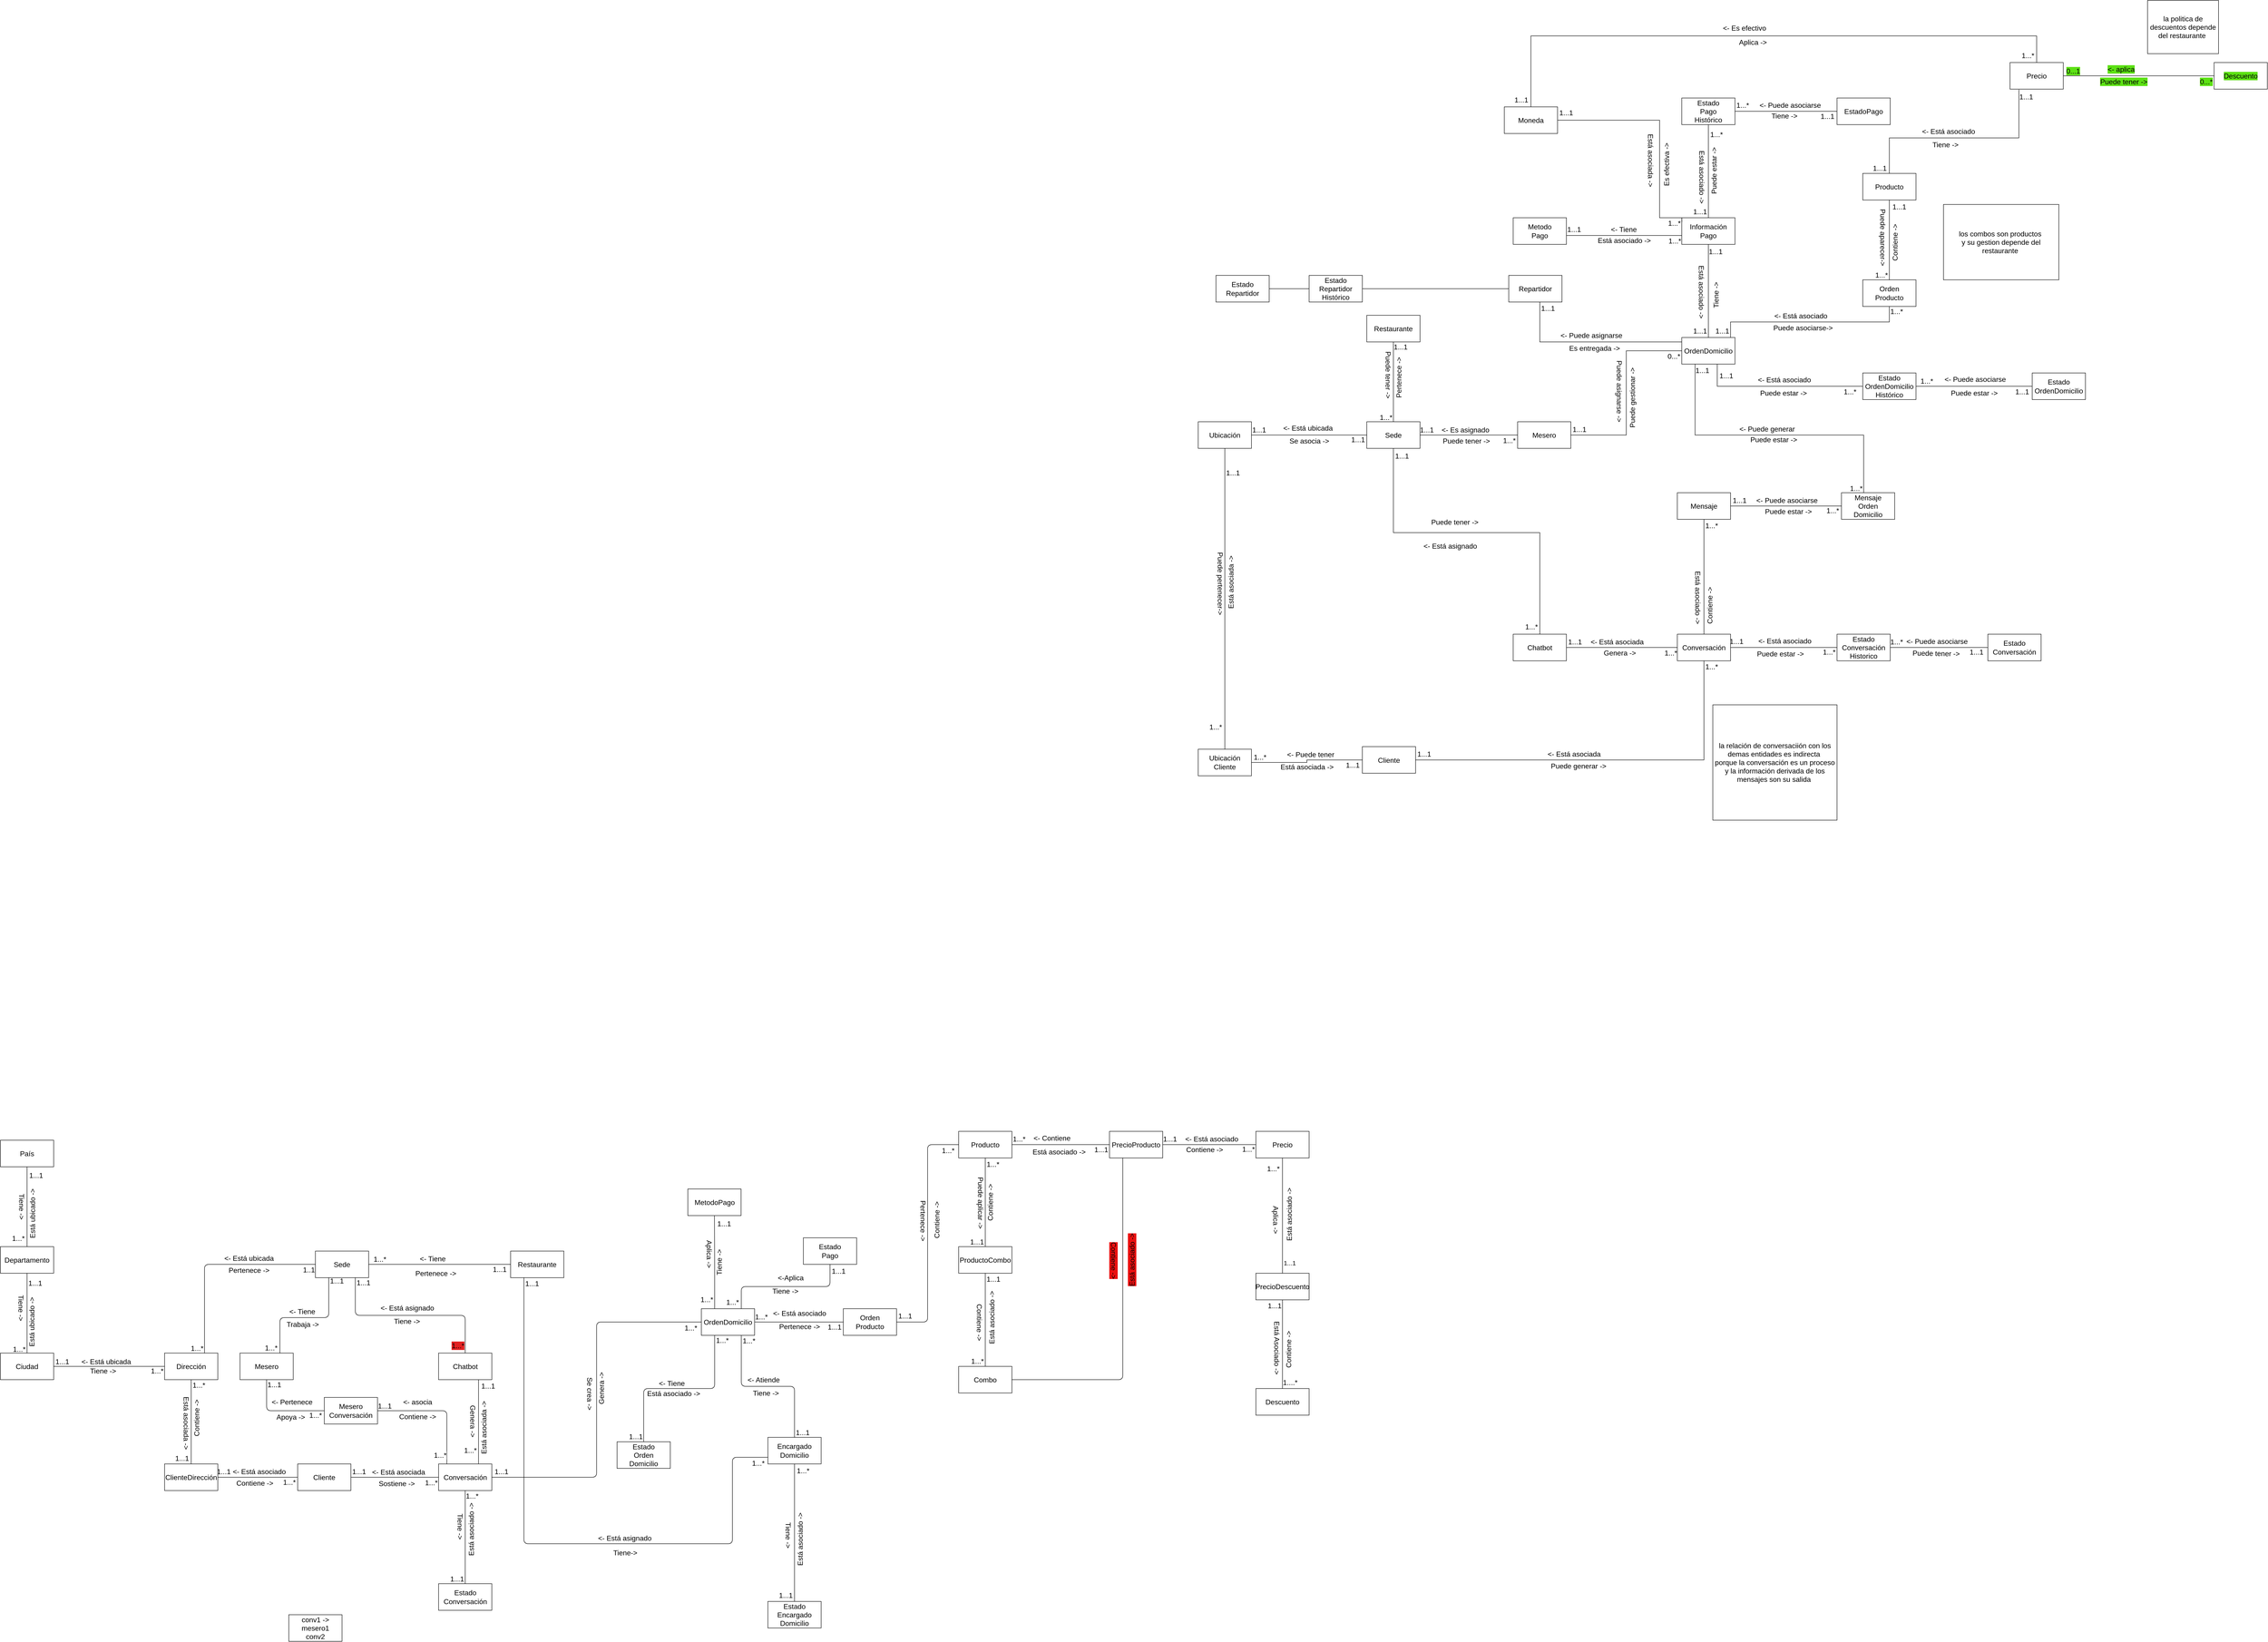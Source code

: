 <mxfile version="22.1.11" type="github">
  <diagram name="Page-1" id="NkErBesChHYELatjx9cA">
    <mxGraphModel dx="6200" dy="4434" grid="1" gridSize="10" guides="1" tooltips="1" connect="1" arrows="1" fold="1" page="0" pageScale="1" pageWidth="827" pageHeight="1169" background="none" math="0" shadow="0">
      <root>
        <mxCell id="0" />
        <mxCell id="1" parent="0" />
        <mxCell id="g8qL45Y0jMmP9_cqUpAv-6" value="" style="edgeStyle=orthogonalEdgeStyle;orthogonalLoop=1;jettySize=auto;html=1;fontSize=12;startSize=8;endSize=8;endArrow=none;endFill=0;rounded=0;exitX=0;exitY=0.5;exitDx=0;exitDy=0;" parent="1" source="g8qL45Y0jMmP9_cqUpAv-2" target="g8qL45Y0jMmP9_cqUpAv-5" edge="1">
          <mxGeometry relative="1" as="geometry">
            <mxPoint x="-2600" y="430" as="sourcePoint" />
          </mxGeometry>
        </mxCell>
        <mxCell id="g8qL45Y0jMmP9_cqUpAv-19" value="&amp;lt;- Está ubicada" style="edgeLabel;html=1;align=center;verticalAlign=middle;resizable=0;points=[];fontSize=16;rounded=0;" parent="g8qL45Y0jMmP9_cqUpAv-6" vertex="1" connectable="0">
          <mxGeometry x="0.224" y="3" relative="1" as="geometry">
            <mxPoint x="21" y="-14" as="offset" />
          </mxGeometry>
        </mxCell>
        <mxCell id="g8qL45Y0jMmP9_cqUpAv-20" value="1...1" style="edgeLabel;html=1;align=center;verticalAlign=middle;resizable=0;points=[];fontSize=16;rounded=0;" parent="g8qL45Y0jMmP9_cqUpAv-6" vertex="1" connectable="0">
          <mxGeometry x="0.85" y="-3" relative="1" as="geometry">
            <mxPoint y="-8" as="offset" />
          </mxGeometry>
        </mxCell>
        <mxCell id="g8qL45Y0jMmP9_cqUpAv-21" value="Tiene -&amp;gt;" style="edgeLabel;html=1;align=center;verticalAlign=middle;resizable=0;points=[];fontSize=16;rounded=0;" parent="g8qL45Y0jMmP9_cqUpAv-6" vertex="1" connectable="0">
          <mxGeometry x="0.116" relative="1" as="geometry">
            <mxPoint y="10" as="offset" />
          </mxGeometry>
        </mxCell>
        <mxCell id="g8qL45Y0jMmP9_cqUpAv-22" value="1...*" style="edgeLabel;html=1;align=center;verticalAlign=middle;resizable=0;points=[];fontSize=16;rounded=0;" parent="g8qL45Y0jMmP9_cqUpAv-6" vertex="1" connectable="0">
          <mxGeometry x="-0.804" y="1" relative="1" as="geometry">
            <mxPoint x="7" y="9" as="offset" />
          </mxGeometry>
        </mxCell>
        <mxCell id="g8qL45Y0jMmP9_cqUpAv-76" style="edgeStyle=orthogonalEdgeStyle;shape=connector;rounded=1;orthogonalLoop=1;jettySize=auto;html=1;exitX=0.75;exitY=0;exitDx=0;exitDy=0;entryX=0;entryY=0.5;entryDx=0;entryDy=0;labelBackgroundColor=default;strokeColor=default;align=center;verticalAlign=middle;fontFamily=Helvetica;fontSize=16;fontColor=default;endArrow=none;endFill=0;startSize=8;endSize=8;" parent="1" source="g8qL45Y0jMmP9_cqUpAv-2" target="g8qL45Y0jMmP9_cqUpAv-74" edge="1">
          <mxGeometry relative="1" as="geometry" />
        </mxCell>
        <mxCell id="g8qL45Y0jMmP9_cqUpAv-79" value="&amp;lt;- Está ubicada" style="edgeLabel;html=1;align=center;verticalAlign=middle;resizable=0;points=[];fontSize=16;fontFamily=Helvetica;fontColor=default;" parent="g8qL45Y0jMmP9_cqUpAv-76" vertex="1" connectable="0">
          <mxGeometry x="0.127" relative="1" as="geometry">
            <mxPoint x="46" y="-14" as="offset" />
          </mxGeometry>
        </mxCell>
        <mxCell id="g8qL45Y0jMmP9_cqUpAv-80" value="1...*" style="edgeLabel;html=1;align=center;verticalAlign=middle;resizable=0;points=[];fontSize=16;fontFamily=Helvetica;fontColor=default;" parent="g8qL45Y0jMmP9_cqUpAv-76" vertex="1" connectable="0">
          <mxGeometry x="-0.947" y="3" relative="1" as="geometry">
            <mxPoint x="-14" y="1" as="offset" />
          </mxGeometry>
        </mxCell>
        <mxCell id="g8qL45Y0jMmP9_cqUpAv-81" value="Pertenece -&amp;gt;" style="edgeLabel;html=1;align=center;verticalAlign=middle;resizable=0;points=[];fontSize=16;fontFamily=Helvetica;fontColor=default;" parent="g8qL45Y0jMmP9_cqUpAv-76" vertex="1" connectable="0">
          <mxGeometry x="-0.052" y="2" relative="1" as="geometry">
            <mxPoint x="86" y="15" as="offset" />
          </mxGeometry>
        </mxCell>
        <mxCell id="g8qL45Y0jMmP9_cqUpAv-82" value="1..1" style="edgeLabel;html=1;align=center;verticalAlign=middle;resizable=0;points=[];fontSize=16;fontFamily=Helvetica;fontColor=default;" parent="g8qL45Y0jMmP9_cqUpAv-76" vertex="1" connectable="0">
          <mxGeometry x="0.938" y="1" relative="1" as="geometry">
            <mxPoint x="-1" y="13" as="offset" />
          </mxGeometry>
        </mxCell>
        <mxCell id="g8qL45Y0jMmP9_cqUpAv-94" style="edgeStyle=orthogonalEdgeStyle;shape=connector;rounded=1;orthogonalLoop=1;jettySize=auto;html=1;exitX=0.5;exitY=1;exitDx=0;exitDy=0;entryX=0.5;entryY=0;entryDx=0;entryDy=0;labelBackgroundColor=default;strokeColor=default;align=center;verticalAlign=middle;fontFamily=Helvetica;fontSize=16;fontColor=default;endArrow=none;endFill=0;startSize=8;endSize=8;" parent="1" source="g8qL45Y0jMmP9_cqUpAv-2" target="g8qL45Y0jMmP9_cqUpAv-92" edge="1">
          <mxGeometry relative="1" as="geometry" />
        </mxCell>
        <mxCell id="g8qL45Y0jMmP9_cqUpAv-112" value="Contiene -&amp;gt;" style="edgeLabel;html=1;align=center;verticalAlign=middle;resizable=0;points=[];fontSize=16;fontFamily=Helvetica;fontColor=default;rotation=-90;" parent="g8qL45Y0jMmP9_cqUpAv-94" vertex="1" connectable="0">
          <mxGeometry x="-0.088" y="2" relative="1" as="geometry">
            <mxPoint x="10" as="offset" />
          </mxGeometry>
        </mxCell>
        <mxCell id="g8qL45Y0jMmP9_cqUpAv-113" value="1...*" style="edgeLabel;html=1;align=center;verticalAlign=middle;resizable=0;points=[];fontSize=16;fontFamily=Helvetica;fontColor=default;" parent="g8qL45Y0jMmP9_cqUpAv-94" vertex="1" connectable="0">
          <mxGeometry x="-0.867" y="-1" relative="1" as="geometry">
            <mxPoint x="18" y="-1" as="offset" />
          </mxGeometry>
        </mxCell>
        <mxCell id="g8qL45Y0jMmP9_cqUpAv-114" value="Está asociada -&amp;gt;" style="edgeLabel;html=1;align=center;verticalAlign=middle;resizable=0;points=[];fontSize=16;fontFamily=Helvetica;fontColor=default;rotation=90;" parent="g8qL45Y0jMmP9_cqUpAv-94" vertex="1" connectable="0">
          <mxGeometry x="0.021" y="-1" relative="1" as="geometry">
            <mxPoint x="-10" as="offset" />
          </mxGeometry>
        </mxCell>
        <mxCell id="g8qL45Y0jMmP9_cqUpAv-115" value="1...1" style="edgeLabel;html=1;align=center;verticalAlign=middle;resizable=0;points=[];fontSize=16;fontFamily=Helvetica;fontColor=default;" parent="g8qL45Y0jMmP9_cqUpAv-94" vertex="1" connectable="0">
          <mxGeometry x="0.832" y="1" relative="1" as="geometry">
            <mxPoint x="-22" y="3" as="offset" />
          </mxGeometry>
        </mxCell>
        <mxCell id="g8qL45Y0jMmP9_cqUpAv-2" value="Dirección" style="rounded=0;whiteSpace=wrap;html=1;fontSize=16;" parent="1" vertex="1">
          <mxGeometry x="-2580" y="400" width="120" height="60" as="geometry" />
        </mxCell>
        <mxCell id="g8qL45Y0jMmP9_cqUpAv-8" value="" style="edgeStyle=orthogonalEdgeStyle;orthogonalLoop=1;jettySize=auto;html=1;fontSize=12;startSize=8;endSize=8;endArrow=none;endFill=0;rounded=0;" parent="1" source="g8qL45Y0jMmP9_cqUpAv-5" target="g8qL45Y0jMmP9_cqUpAv-7" edge="1">
          <mxGeometry relative="1" as="geometry" />
        </mxCell>
        <mxCell id="g8qL45Y0jMmP9_cqUpAv-15" value="1...1" style="edgeLabel;html=1;align=center;verticalAlign=middle;resizable=0;points=[];fontSize=16;rounded=0;" parent="g8qL45Y0jMmP9_cqUpAv-8" vertex="1" connectable="0">
          <mxGeometry x="0.637" y="1" relative="1" as="geometry">
            <mxPoint x="19" y="-11" as="offset" />
          </mxGeometry>
        </mxCell>
        <mxCell id="g8qL45Y0jMmP9_cqUpAv-16" value="1...*" style="edgeLabel;html=1;align=center;verticalAlign=middle;resizable=0;points=[];fontSize=16;rounded=0;" parent="g8qL45Y0jMmP9_cqUpAv-8" vertex="1" connectable="0">
          <mxGeometry x="-0.63" y="-1" relative="1" as="geometry">
            <mxPoint x="-19" y="24" as="offset" />
          </mxGeometry>
        </mxCell>
        <mxCell id="g8qL45Y0jMmP9_cqUpAv-17" value="Tiene -&amp;gt;" style="edgeLabel;html=1;align=center;verticalAlign=middle;resizable=0;points=[];fontSize=16;rotation=90;rounded=0;" parent="g8qL45Y0jMmP9_cqUpAv-8" vertex="1" connectable="0">
          <mxGeometry x="0.137" y="-3" relative="1" as="geometry">
            <mxPoint x="-16" as="offset" />
          </mxGeometry>
        </mxCell>
        <mxCell id="g8qL45Y0jMmP9_cqUpAv-18" value="Está ubicado -&amp;gt;" style="edgeLabel;html=1;align=center;verticalAlign=middle;resizable=0;points=[];fontSize=16;rotation=-90;rounded=0;" parent="g8qL45Y0jMmP9_cqUpAv-8" vertex="1" connectable="0">
          <mxGeometry x="0.124" y="-3" relative="1" as="geometry">
            <mxPoint x="7" y="31" as="offset" />
          </mxGeometry>
        </mxCell>
        <mxCell id="g8qL45Y0jMmP9_cqUpAv-5" value="Ciudad" style="whiteSpace=wrap;html=1;fontSize=16;rounded=0;" parent="1" vertex="1">
          <mxGeometry x="-2950" y="400" width="120" height="60" as="geometry" />
        </mxCell>
        <mxCell id="g8qL45Y0jMmP9_cqUpAv-10" value="" style="edgeStyle=orthogonalEdgeStyle;orthogonalLoop=1;jettySize=auto;html=1;fontSize=12;startSize=8;endSize=8;endArrow=none;endFill=0;rounded=0;" parent="1" source="g8qL45Y0jMmP9_cqUpAv-7" target="g8qL45Y0jMmP9_cqUpAv-9" edge="1">
          <mxGeometry relative="1" as="geometry" />
        </mxCell>
        <mxCell id="g8qL45Y0jMmP9_cqUpAv-11" value="1...1" style="edgeLabel;html=1;align=center;verticalAlign=middle;resizable=0;points=[];fontSize=16;rounded=0;" parent="g8qL45Y0jMmP9_cqUpAv-10" vertex="1" connectable="0">
          <mxGeometry x="0.787" y="-2" relative="1" as="geometry">
            <mxPoint x="18" as="offset" />
          </mxGeometry>
        </mxCell>
        <mxCell id="g8qL45Y0jMmP9_cqUpAv-12" value="1...*" style="edgeLabel;html=1;align=center;verticalAlign=middle;resizable=0;points=[];fontSize=16;rounded=0;" parent="g8qL45Y0jMmP9_cqUpAv-10" vertex="1" connectable="0">
          <mxGeometry x="-0.713" y="1" relative="1" as="geometry">
            <mxPoint x="-19" y="7" as="offset" />
          </mxGeometry>
        </mxCell>
        <mxCell id="g8qL45Y0jMmP9_cqUpAv-13" value="Tiene -&amp;gt;" style="edgeLabel;html=1;align=center;verticalAlign=middle;resizable=0;points=[];fontSize=16;rotation=90;rounded=0;" parent="g8qL45Y0jMmP9_cqUpAv-10" vertex="1" connectable="0">
          <mxGeometry x="0.077" y="1" relative="1" as="geometry">
            <mxPoint x="-11" y="6" as="offset" />
          </mxGeometry>
        </mxCell>
        <mxCell id="g8qL45Y0jMmP9_cqUpAv-14" value="Está ubicado -&amp;gt;" style="edgeLabel;html=1;align=center;verticalAlign=middle;resizable=0;points=[];fontSize=16;rotation=-90;rounded=0;" parent="g8qL45Y0jMmP9_cqUpAv-10" vertex="1" connectable="0">
          <mxGeometry x="-0.573" y="2" relative="1" as="geometry">
            <mxPoint x="14" y="-36" as="offset" />
          </mxGeometry>
        </mxCell>
        <mxCell id="g8qL45Y0jMmP9_cqUpAv-7" value="Departamento" style="whiteSpace=wrap;html=1;fontSize=16;rounded=0;" parent="1" vertex="1">
          <mxGeometry x="-2950" y="160" width="120" height="60" as="geometry" />
        </mxCell>
        <mxCell id="g8qL45Y0jMmP9_cqUpAv-9" value="País" style="whiteSpace=wrap;html=1;fontSize=16;rounded=0;" parent="1" vertex="1">
          <mxGeometry x="-2950" y="-80" width="120" height="60" as="geometry" />
        </mxCell>
        <mxCell id="g8qL45Y0jMmP9_cqUpAv-25" value="" style="edgeStyle=orthogonalEdgeStyle;orthogonalLoop=1;jettySize=auto;html=1;fontSize=12;startSize=8;endSize=8;rounded=0;endArrow=none;endFill=0;" parent="1" source="g8qL45Y0jMmP9_cqUpAv-23" target="g8qL45Y0jMmP9_cqUpAv-24" edge="1">
          <mxGeometry relative="1" as="geometry" />
        </mxCell>
        <mxCell id="g8qL45Y0jMmP9_cqUpAv-33" value="Está asociado -&amp;gt;" style="edgeLabel;html=1;align=center;verticalAlign=middle;resizable=0;points=[];fontSize=16;fontFamily=Helvetica;fontColor=default;rounded=0;" parent="g8qL45Y0jMmP9_cqUpAv-25" vertex="1" connectable="0">
          <mxGeometry x="-0.073" y="-3" relative="1" as="geometry">
            <mxPoint x="4" y="13" as="offset" />
          </mxGeometry>
        </mxCell>
        <mxCell id="g8qL45Y0jMmP9_cqUpAv-34" value="&amp;lt;- Contiene" style="edgeLabel;html=1;align=center;verticalAlign=middle;resizable=0;points=[];fontSize=16;fontFamily=Helvetica;fontColor=default;rounded=0;" parent="g8qL45Y0jMmP9_cqUpAv-25" vertex="1" connectable="0">
          <mxGeometry x="-0.441" relative="1" as="geometry">
            <mxPoint x="28" y="-15" as="offset" />
          </mxGeometry>
        </mxCell>
        <mxCell id="g8qL45Y0jMmP9_cqUpAv-35" value="1...*" style="edgeLabel;html=1;align=center;verticalAlign=middle;resizable=0;points=[];fontSize=16;fontFamily=Helvetica;fontColor=default;rounded=0;" parent="g8qL45Y0jMmP9_cqUpAv-25" vertex="1" connectable="0">
          <mxGeometry x="-0.902" y="2" relative="1" as="geometry">
            <mxPoint x="5" y="-11" as="offset" />
          </mxGeometry>
        </mxCell>
        <mxCell id="g8qL45Y0jMmP9_cqUpAv-36" value="1...1" style="edgeLabel;html=1;align=center;verticalAlign=middle;resizable=0;points=[];fontSize=16;fontFamily=Helvetica;fontColor=default;rounded=0;" parent="g8qL45Y0jMmP9_cqUpAv-25" vertex="1" connectable="0">
          <mxGeometry x="0.85" y="1" relative="1" as="geometry">
            <mxPoint x="-3" y="12" as="offset" />
          </mxGeometry>
        </mxCell>
        <mxCell id="g8qL45Y0jMmP9_cqUpAv-59" value="" style="edgeStyle=orthogonalEdgeStyle;shape=connector;rounded=1;orthogonalLoop=1;jettySize=auto;html=1;labelBackgroundColor=default;strokeColor=default;align=center;verticalAlign=middle;fontFamily=Helvetica;fontSize=16;fontColor=default;endArrow=none;endFill=0;startSize=8;endSize=8;" parent="1" source="g8qL45Y0jMmP9_cqUpAv-23" target="g8qL45Y0jMmP9_cqUpAv-58" edge="1">
          <mxGeometry relative="1" as="geometry" />
        </mxCell>
        <mxCell id="g8qL45Y0jMmP9_cqUpAv-62" value="Puede aplicar -&amp;gt;" style="edgeLabel;html=1;align=center;verticalAlign=middle;resizable=0;points=[];fontSize=16;fontFamily=Helvetica;fontColor=default;rotation=90;" parent="g8qL45Y0jMmP9_cqUpAv-59" vertex="1" connectable="0">
          <mxGeometry x="-0.124" y="-1" relative="1" as="geometry">
            <mxPoint x="-9" y="13" as="offset" />
          </mxGeometry>
        </mxCell>
        <mxCell id="g8qL45Y0jMmP9_cqUpAv-63" value="Contiene -&amp;gt;" style="edgeLabel;html=1;align=center;verticalAlign=middle;resizable=0;points=[];fontSize=16;fontFamily=Helvetica;fontColor=default;rotation=-90;" parent="g8qL45Y0jMmP9_cqUpAv-59" vertex="1" connectable="0">
          <mxGeometry x="0.737" y="1" relative="1" as="geometry">
            <mxPoint x="10" y="-73" as="offset" />
          </mxGeometry>
        </mxCell>
        <mxCell id="g8qL45Y0jMmP9_cqUpAv-64" value="1...*" style="edgeLabel;html=1;align=center;verticalAlign=middle;resizable=0;points=[];fontSize=16;fontFamily=Helvetica;fontColor=default;" parent="g8qL45Y0jMmP9_cqUpAv-59" vertex="1" connectable="0">
          <mxGeometry x="-0.872" y="2" relative="1" as="geometry">
            <mxPoint x="15" y="1" as="offset" />
          </mxGeometry>
        </mxCell>
        <mxCell id="g8qL45Y0jMmP9_cqUpAv-65" value="1...1" style="edgeLabel;html=1;align=center;verticalAlign=middle;resizable=0;points=[];fontSize=16;fontFamily=Helvetica;fontColor=default;" parent="g8qL45Y0jMmP9_cqUpAv-59" vertex="1" connectable="0">
          <mxGeometry x="0.82" y="-2" relative="1" as="geometry">
            <mxPoint x="-17" y="7" as="offset" />
          </mxGeometry>
        </mxCell>
        <mxCell id="g8qL45Y0jMmP9_cqUpAv-23" value="Producto" style="rounded=0;whiteSpace=wrap;html=1;fontSize=16;" parent="1" vertex="1">
          <mxGeometry x="-790" y="-100" width="120" height="60" as="geometry" />
        </mxCell>
        <mxCell id="g8qL45Y0jMmP9_cqUpAv-27" value="" style="edgeStyle=orthogonalEdgeStyle;orthogonalLoop=1;jettySize=auto;html=1;fontSize=12;startSize=8;endSize=8;rounded=0;endArrow=none;endFill=0;" parent="1" source="g8qL45Y0jMmP9_cqUpAv-24" target="g8qL45Y0jMmP9_cqUpAv-26" edge="1">
          <mxGeometry relative="1" as="geometry" />
        </mxCell>
        <mxCell id="g8qL45Y0jMmP9_cqUpAv-37" value="&amp;lt;- Está asociado" style="edgeLabel;html=1;align=center;verticalAlign=middle;resizable=0;points=[];fontSize=16;fontFamily=Helvetica;fontColor=default;rounded=0;" parent="g8qL45Y0jMmP9_cqUpAv-27" vertex="1" connectable="0">
          <mxGeometry x="-0.082" y="-2" relative="1" as="geometry">
            <mxPoint x="13" y="-15" as="offset" />
          </mxGeometry>
        </mxCell>
        <mxCell id="g8qL45Y0jMmP9_cqUpAv-38" value="Contiene -&amp;gt;" style="edgeLabel;html=1;align=center;verticalAlign=middle;resizable=0;points=[];fontSize=16;fontFamily=Helvetica;fontColor=default;rounded=0;" parent="g8qL45Y0jMmP9_cqUpAv-27" vertex="1" connectable="0">
          <mxGeometry x="-0.15" y="-2" relative="1" as="geometry">
            <mxPoint x="4" y="9" as="offset" />
          </mxGeometry>
        </mxCell>
        <mxCell id="g8qL45Y0jMmP9_cqUpAv-39" value="1...1" style="edgeLabel;html=1;align=center;verticalAlign=middle;resizable=0;points=[];fontSize=16;fontFamily=Helvetica;fontColor=default;rounded=0;" parent="g8qL45Y0jMmP9_cqUpAv-27" vertex="1" connectable="0">
          <mxGeometry x="-0.871" y="-1" relative="1" as="geometry">
            <mxPoint x="2" y="-14" as="offset" />
          </mxGeometry>
        </mxCell>
        <mxCell id="g8qL45Y0jMmP9_cqUpAv-40" value="1...*" style="edgeLabel;html=1;align=center;verticalAlign=middle;resizable=0;points=[];fontSize=16;fontFamily=Helvetica;fontColor=default;rounded=0;" parent="g8qL45Y0jMmP9_cqUpAv-27" vertex="1" connectable="0">
          <mxGeometry x="0.903" relative="1" as="geometry">
            <mxPoint x="-7" y="10" as="offset" />
          </mxGeometry>
        </mxCell>
        <mxCell id="g8qL45Y0jMmP9_cqUpAv-24" value="PrecioProducto" style="whiteSpace=wrap;html=1;fontSize=16;rounded=0;" parent="1" vertex="1">
          <mxGeometry x="-450" y="-100" width="120" height="60" as="geometry" />
        </mxCell>
        <mxCell id="g8qL45Y0jMmP9_cqUpAv-42" value="" style="edgeStyle=orthogonalEdgeStyle;orthogonalLoop=1;jettySize=auto;html=1;fontSize=12;startSize=8;endSize=8;endArrow=none;endFill=0;exitX=0.5;exitY=1;exitDx=0;exitDy=0;" parent="1" source="g8qL45Y0jMmP9_cqUpAv-26" target="g8qL45Y0jMmP9_cqUpAv-41" edge="1">
          <mxGeometry relative="1" as="geometry" />
        </mxCell>
        <mxCell id="g8qL45Y0jMmP9_cqUpAv-45" value="Está asociado -&amp;gt;&lt;br&gt;" style="edgeLabel;html=1;align=center;verticalAlign=middle;resizable=0;points=[];fontSize=16;fontFamily=Helvetica;fontColor=default;rotation=-90;" parent="g8qL45Y0jMmP9_cqUpAv-42" vertex="1" connectable="0">
          <mxGeometry x="-0.01" y="-1" relative="1" as="geometry">
            <mxPoint x="16" y="-1" as="offset" />
          </mxGeometry>
        </mxCell>
        <mxCell id="g8qL45Y0jMmP9_cqUpAv-47" value="1...1" style="edgeLabel;html=1;align=center;verticalAlign=middle;resizable=0;points=[];fontSize=14;fontFamily=Helvetica;fontColor=default;" parent="g8qL45Y0jMmP9_cqUpAv-42" vertex="1" connectable="0">
          <mxGeometry x="0.824" y="-2" relative="1" as="geometry">
            <mxPoint x="18" as="offset" />
          </mxGeometry>
        </mxCell>
        <mxCell id="g8qL45Y0jMmP9_cqUpAv-48" value="Aplica -&gt;" style="edgeLabel;align=center;verticalAlign=middle;resizable=0;points=[];fontSize=16;fontFamily=Helvetica;fontColor=default;rotation=90;" parent="g8qL45Y0jMmP9_cqUpAv-42" vertex="1" connectable="0">
          <mxGeometry x="0.272" y="2" relative="1" as="geometry">
            <mxPoint x="-16" y="-26" as="offset" />
          </mxGeometry>
        </mxCell>
        <mxCell id="g8qL45Y0jMmP9_cqUpAv-49" value="1...*" style="edgeLabel;html=1;align=center;verticalAlign=middle;resizable=0;points=[];fontSize=16;fontFamily=Helvetica;fontColor=default;" parent="g8qL45Y0jMmP9_cqUpAv-42" vertex="1" connectable="0">
          <mxGeometry x="-0.828" y="-1" relative="1" as="geometry">
            <mxPoint x="-20" y="1" as="offset" />
          </mxGeometry>
        </mxCell>
        <mxCell id="g8qL45Y0jMmP9_cqUpAv-26" value="Precio" style="whiteSpace=wrap;html=1;fontSize=16;rounded=0;" parent="1" vertex="1">
          <mxGeometry x="-120" y="-100" width="120" height="60" as="geometry" />
        </mxCell>
        <mxCell id="g8qL45Y0jMmP9_cqUpAv-53" value="" style="edgeStyle=orthogonalEdgeStyle;shape=connector;rounded=1;orthogonalLoop=1;jettySize=auto;html=1;labelBackgroundColor=default;strokeColor=default;align=center;verticalAlign=middle;fontFamily=Helvetica;fontSize=16;fontColor=default;endArrow=none;endFill=0;startSize=8;endSize=8;" parent="1" source="g8qL45Y0jMmP9_cqUpAv-41" target="g8qL45Y0jMmP9_cqUpAv-52" edge="1">
          <mxGeometry relative="1" as="geometry" />
        </mxCell>
        <mxCell id="g8qL45Y0jMmP9_cqUpAv-54" value="Está Asociado -&amp;gt;" style="edgeLabel;html=1;align=center;verticalAlign=middle;resizable=0;points=[];fontSize=16;fontFamily=Helvetica;fontColor=default;rotation=90;" parent="g8qL45Y0jMmP9_cqUpAv-53" vertex="1" connectable="0">
          <mxGeometry x="0.043" y="-1" relative="1" as="geometry">
            <mxPoint x="-11" y="3" as="offset" />
          </mxGeometry>
        </mxCell>
        <mxCell id="g8qL45Y0jMmP9_cqUpAv-55" value="Contiene -&amp;gt;" style="edgeLabel;html=1;align=center;verticalAlign=middle;resizable=0;points=[];fontSize=16;fontFamily=Helvetica;fontColor=default;rotation=-90;" parent="g8qL45Y0jMmP9_cqUpAv-53" vertex="1" connectable="0">
          <mxGeometry x="0.068" y="-3" relative="1" as="geometry">
            <mxPoint x="16" y="5" as="offset" />
          </mxGeometry>
        </mxCell>
        <mxCell id="g8qL45Y0jMmP9_cqUpAv-56" value="1...1" style="edgeLabel;html=1;align=center;verticalAlign=middle;resizable=0;points=[];fontSize=16;fontFamily=Helvetica;fontColor=default;" parent="g8qL45Y0jMmP9_cqUpAv-53" vertex="1" connectable="0">
          <mxGeometry x="-0.873" y="3" relative="1" as="geometry">
            <mxPoint x="-21" as="offset" />
          </mxGeometry>
        </mxCell>
        <mxCell id="g8qL45Y0jMmP9_cqUpAv-57" value="1....*" style="edgeLabel;html=1;align=center;verticalAlign=middle;resizable=0;points=[];fontSize=16;fontFamily=Helvetica;fontColor=default;" parent="g8qL45Y0jMmP9_cqUpAv-53" vertex="1" connectable="0">
          <mxGeometry x="0.86" y="-2" relative="1" as="geometry">
            <mxPoint x="19" as="offset" />
          </mxGeometry>
        </mxCell>
        <mxCell id="g8qL45Y0jMmP9_cqUpAv-41" value="PrecioDescuento" style="whiteSpace=wrap;html=1;fontSize=16;rounded=0;" parent="1" vertex="1">
          <mxGeometry x="-120" y="220" width="120" height="60" as="geometry" />
        </mxCell>
        <mxCell id="g8qL45Y0jMmP9_cqUpAv-52" value="Descuento" style="whiteSpace=wrap;html=1;fontSize=16;rounded=0;" parent="1" vertex="1">
          <mxGeometry x="-120" y="480" width="120" height="60" as="geometry" />
        </mxCell>
        <mxCell id="g8qL45Y0jMmP9_cqUpAv-61" value="" style="edgeStyle=orthogonalEdgeStyle;shape=connector;rounded=1;orthogonalLoop=1;jettySize=auto;html=1;labelBackgroundColor=default;strokeColor=default;align=center;verticalAlign=middle;fontFamily=Helvetica;fontSize=16;fontColor=default;endArrow=none;endFill=0;startSize=8;endSize=8;" parent="1" source="g8qL45Y0jMmP9_cqUpAv-58" target="g8qL45Y0jMmP9_cqUpAv-60" edge="1">
          <mxGeometry relative="1" as="geometry" />
        </mxCell>
        <mxCell id="g8qL45Y0jMmP9_cqUpAv-66" value="Está asociado -&amp;gt;" style="edgeLabel;html=1;align=center;verticalAlign=middle;resizable=0;points=[];fontSize=16;fontFamily=Helvetica;fontColor=default;rotation=-90;" parent="g8qL45Y0jMmP9_cqUpAv-61" vertex="1" connectable="0">
          <mxGeometry x="-0.227" y="-1" relative="1" as="geometry">
            <mxPoint x="15" y="19" as="offset" />
          </mxGeometry>
        </mxCell>
        <mxCell id="g8qL45Y0jMmP9_cqUpAv-67" value="1...1" style="edgeLabel;html=1;align=center;verticalAlign=middle;resizable=0;points=[];fontSize=16;fontFamily=Helvetica;fontColor=default;" parent="g8qL45Y0jMmP9_cqUpAv-61" vertex="1" connectable="0">
          <mxGeometry x="-0.881" relative="1" as="geometry">
            <mxPoint x="18" as="offset" />
          </mxGeometry>
        </mxCell>
        <mxCell id="g8qL45Y0jMmP9_cqUpAv-68" value="Contiene -&amp;gt;" style="edgeLabel;html=1;align=center;verticalAlign=middle;resizable=0;points=[];fontSize=16;fontFamily=Helvetica;fontColor=default;rotation=90;" parent="g8qL45Y0jMmP9_cqUpAv-61" vertex="1" connectable="0">
          <mxGeometry x="0.135" y="-2" relative="1" as="geometry">
            <mxPoint x="-11" y="-9" as="offset" />
          </mxGeometry>
        </mxCell>
        <mxCell id="g8qL45Y0jMmP9_cqUpAv-69" value="1...*" style="edgeLabel;html=1;align=center;verticalAlign=middle;resizable=0;points=[];fontSize=16;fontFamily=Helvetica;fontColor=default;" parent="g8qL45Y0jMmP9_cqUpAv-61" vertex="1" connectable="0">
          <mxGeometry x="0.881" y="2" relative="1" as="geometry">
            <mxPoint x="-20" as="offset" />
          </mxGeometry>
        </mxCell>
        <mxCell id="g8qL45Y0jMmP9_cqUpAv-58" value="ProductoCombo" style="whiteSpace=wrap;html=1;fontSize=16;rounded=0;" parent="1" vertex="1">
          <mxGeometry x="-790" y="160" width="120" height="60" as="geometry" />
        </mxCell>
        <mxCell id="g8qL45Y0jMmP9_cqUpAv-70" style="edgeStyle=orthogonalEdgeStyle;shape=connector;rounded=1;orthogonalLoop=1;jettySize=auto;html=1;entryX=0.25;entryY=1;entryDx=0;entryDy=0;labelBackgroundColor=#5BCE1C;strokeColor=default;align=center;verticalAlign=middle;fontFamily=Helvetica;fontSize=16;fontColor=#E40707;endArrow=none;endFill=0;startSize=8;endSize=8;" parent="1" source="g8qL45Y0jMmP9_cqUpAv-60" target="g8qL45Y0jMmP9_cqUpAv-24" edge="1">
          <mxGeometry relative="1" as="geometry" />
        </mxCell>
        <mxCell id="g8qL45Y0jMmP9_cqUpAv-71" value="Está asociado -&amp;gt;" style="edgeLabel;html=1;align=center;verticalAlign=middle;resizable=0;points=[];fontSize=16;fontFamily=Helvetica;fontColor=default;rotation=-90;labelBackgroundColor=#ea1010;" parent="g8qL45Y0jMmP9_cqUpAv-70" vertex="1" connectable="0">
          <mxGeometry x="0.386" y="5" relative="1" as="geometry">
            <mxPoint x="25" as="offset" />
          </mxGeometry>
        </mxCell>
        <mxCell id="g8qL45Y0jMmP9_cqUpAv-72" value="Contiene -&amp;gt;" style="edgeLabel;html=1;align=center;verticalAlign=middle;resizable=0;points=[];fontSize=16;fontFamily=Helvetica;fontColor=default;rotation=90;labelBackgroundColor=#ea1010;" parent="g8qL45Y0jMmP9_cqUpAv-70" vertex="1" connectable="0">
          <mxGeometry x="0.122" y="-2" relative="1" as="geometry">
            <mxPoint x="-22" y="-99" as="offset" />
          </mxGeometry>
        </mxCell>
        <mxCell id="g8qL45Y0jMmP9_cqUpAv-60" value="Combo" style="whiteSpace=wrap;html=1;fontSize=16;rounded=0;" parent="1" vertex="1">
          <mxGeometry x="-790" y="430" width="120" height="60" as="geometry" />
        </mxCell>
        <mxCell id="g8qL45Y0jMmP9_cqUpAv-75" value="" style="edgeStyle=orthogonalEdgeStyle;shape=connector;rounded=1;orthogonalLoop=1;jettySize=auto;html=1;labelBackgroundColor=default;strokeColor=default;align=center;verticalAlign=middle;fontFamily=Helvetica;fontSize=16;fontColor=default;endArrow=none;endFill=0;startSize=8;endSize=8;" parent="1" source="g8qL45Y0jMmP9_cqUpAv-73" target="g8qL45Y0jMmP9_cqUpAv-74" edge="1">
          <mxGeometry relative="1" as="geometry" />
        </mxCell>
        <mxCell id="g8qL45Y0jMmP9_cqUpAv-87" value="&amp;lt;- Tiene" style="edgeLabel;html=1;align=center;verticalAlign=middle;resizable=0;points=[];fontSize=16;fontFamily=Helvetica;fontColor=default;" parent="g8qL45Y0jMmP9_cqUpAv-75" vertex="1" connectable="0">
          <mxGeometry x="0.132" y="2" relative="1" as="geometry">
            <mxPoint x="5" y="-15" as="offset" />
          </mxGeometry>
        </mxCell>
        <mxCell id="g8qL45Y0jMmP9_cqUpAv-88" value="1...*" style="edgeLabel;html=1;align=center;verticalAlign=middle;resizable=0;points=[];fontSize=16;fontFamily=Helvetica;fontColor=default;" parent="g8qL45Y0jMmP9_cqUpAv-75" vertex="1" connectable="0">
          <mxGeometry x="0.86" y="-3" relative="1" as="geometry">
            <mxPoint x="2" y="-9" as="offset" />
          </mxGeometry>
        </mxCell>
        <mxCell id="g8qL45Y0jMmP9_cqUpAv-89" value="1...1" style="edgeLabel;html=1;align=center;verticalAlign=middle;resizable=0;points=[];fontSize=16;fontFamily=Helvetica;fontColor=default;" parent="g8qL45Y0jMmP9_cqUpAv-75" vertex="1" connectable="0">
          <mxGeometry x="-0.854" relative="1" as="geometry">
            <mxPoint x="-2" y="11" as="offset" />
          </mxGeometry>
        </mxCell>
        <mxCell id="g8qL45Y0jMmP9_cqUpAv-90" value="Pertenece -&amp;gt;" style="edgeLabel;html=1;align=center;verticalAlign=middle;resizable=0;points=[];fontSize=16;fontFamily=Helvetica;fontColor=default;" parent="g8qL45Y0jMmP9_cqUpAv-75" vertex="1" connectable="0">
          <mxGeometry x="0.032" y="2" relative="1" as="geometry">
            <mxPoint x="-4" y="18" as="offset" />
          </mxGeometry>
        </mxCell>
        <mxCell id="g8qL45Y0jMmP9_cqUpAv-73" value="Restaurante" style="rounded=0;whiteSpace=wrap;html=1;fontFamily=Helvetica;fontSize=16;fontColor=default;" parent="1" vertex="1">
          <mxGeometry x="-1800" y="170" width="120" height="60" as="geometry" />
        </mxCell>
        <mxCell id="g8qL45Y0jMmP9_cqUpAv-78" value="" style="edgeStyle=orthogonalEdgeStyle;shape=connector;rounded=1;orthogonalLoop=1;jettySize=auto;html=1;labelBackgroundColor=default;strokeColor=default;align=center;verticalAlign=middle;fontFamily=Helvetica;fontSize=16;fontColor=default;endArrow=none;endFill=0;startSize=8;endSize=8;exitX=0.25;exitY=1;exitDx=0;exitDy=0;" parent="1" source="g8qL45Y0jMmP9_cqUpAv-74" target="g8qL45Y0jMmP9_cqUpAv-77" edge="1">
          <mxGeometry relative="1" as="geometry">
            <Array as="points">
              <mxPoint x="-2210" y="320" />
              <mxPoint x="-2320" y="320" />
            </Array>
          </mxGeometry>
        </mxCell>
        <mxCell id="g8qL45Y0jMmP9_cqUpAv-83" value="Trabaja -&amp;gt;" style="edgeLabel;html=1;align=center;verticalAlign=middle;resizable=0;points=[];fontSize=16;fontFamily=Helvetica;fontColor=default;rotation=0;" parent="g8qL45Y0jMmP9_cqUpAv-78" vertex="1" connectable="0">
          <mxGeometry x="0.147" y="3" relative="1" as="geometry">
            <mxPoint x="11" y="12" as="offset" />
          </mxGeometry>
        </mxCell>
        <mxCell id="g8qL45Y0jMmP9_cqUpAv-84" value="&amp;lt;- Tiene" style="edgeLabel;html=1;align=center;verticalAlign=middle;resizable=0;points=[];fontSize=16;fontFamily=Helvetica;fontColor=default;rotation=0;" parent="g8qL45Y0jMmP9_cqUpAv-78" vertex="1" connectable="0">
          <mxGeometry x="0.264" relative="1" as="geometry">
            <mxPoint x="27" y="-14" as="offset" />
          </mxGeometry>
        </mxCell>
        <mxCell id="g8qL45Y0jMmP9_cqUpAv-85" value="1...*" style="edgeLabel;html=1;align=center;verticalAlign=middle;resizable=0;points=[];fontSize=16;fontFamily=Helvetica;fontColor=default;" parent="g8qL45Y0jMmP9_cqUpAv-78" vertex="1" connectable="0">
          <mxGeometry x="-0.746" y="1" relative="1" as="geometry">
            <mxPoint x="-131" y="122" as="offset" />
          </mxGeometry>
        </mxCell>
        <mxCell id="g8qL45Y0jMmP9_cqUpAv-86" value="1...1" style="edgeLabel;html=1;align=center;verticalAlign=middle;resizable=0;points=[];fontSize=16;fontFamily=Helvetica;fontColor=default;" parent="g8qL45Y0jMmP9_cqUpAv-78" vertex="1" connectable="0">
          <mxGeometry x="-0.809" y="-1" relative="1" as="geometry">
            <mxPoint x="19" y="-20" as="offset" />
          </mxGeometry>
        </mxCell>
        <mxCell id="g8qL45Y0jMmP9_cqUpAv-74" value="Sede" style="whiteSpace=wrap;html=1;fontSize=16;rounded=0;" parent="1" vertex="1">
          <mxGeometry x="-2240" y="170" width="120" height="60" as="geometry" />
        </mxCell>
        <mxCell id="g8qL45Y0jMmP9_cqUpAv-142" style="edgeStyle=orthogonalEdgeStyle;shape=connector;rounded=1;orthogonalLoop=1;jettySize=auto;html=1;labelBackgroundColor=default;strokeColor=default;align=center;verticalAlign=middle;fontFamily=Helvetica;fontSize=16;fontColor=default;endArrow=none;endFill=0;startSize=8;endSize=8;entryX=0.155;entryY=-0.005;entryDx=0;entryDy=0;entryPerimeter=0;" parent="1" source="g8qL45Y0jMmP9_cqUpAv-145" target="g8qL45Y0jMmP9_cqUpAv-95" edge="1">
          <mxGeometry relative="1" as="geometry">
            <mxPoint x="-1940" y="640" as="targetPoint" />
            <Array as="points" />
          </mxGeometry>
        </mxCell>
        <mxCell id="g8qL45Y0jMmP9_cqUpAv-144" value="1...*" style="edgeLabel;html=1;align=center;verticalAlign=middle;resizable=0;points=[];fontSize=16;fontFamily=Helvetica;fontColor=default;" parent="g8qL45Y0jMmP9_cqUpAv-142" vertex="1" connectable="0">
          <mxGeometry x="0.949" relative="1" as="geometry">
            <mxPoint x="-16" y="-13" as="offset" />
          </mxGeometry>
        </mxCell>
        <mxCell id="g8qL45Y0jMmP9_cqUpAv-149" value="Contiene -&amp;gt;" style="edgeLabel;html=1;align=center;verticalAlign=middle;resizable=0;points=[];fontSize=16;fontFamily=Helvetica;fontColor=default;" parent="g8qL45Y0jMmP9_cqUpAv-142" vertex="1" connectable="0">
          <mxGeometry x="-0.604" relative="1" as="geometry">
            <mxPoint x="35" y="13" as="offset" />
          </mxGeometry>
        </mxCell>
        <mxCell id="g8qL45Y0jMmP9_cqUpAv-152" value="1...1" style="edgeLabel;html=1;align=center;verticalAlign=middle;resizable=0;points=[];fontSize=16;fontFamily=Helvetica;fontColor=default;" parent="g8qL45Y0jMmP9_cqUpAv-142" vertex="1" connectable="0">
          <mxGeometry x="-0.866" y="1" relative="1" as="geometry">
            <mxPoint x="-3" y="-10" as="offset" />
          </mxGeometry>
        </mxCell>
        <mxCell id="7HGjoFgy_L-8DO5hLvAy-1" value="&amp;lt;- asocia" style="edgeLabel;html=1;align=center;verticalAlign=middle;resizable=0;points=[];fontSize=16;" vertex="1" connectable="0" parent="g8qL45Y0jMmP9_cqUpAv-142">
          <mxGeometry x="-0.437" y="1" relative="1" as="geometry">
            <mxPoint x="12" y="-19" as="offset" />
          </mxGeometry>
        </mxCell>
        <mxCell id="g8qL45Y0jMmP9_cqUpAv-77" value="Mesero" style="whiteSpace=wrap;html=1;fontSize=16;rounded=0;" parent="1" vertex="1">
          <mxGeometry x="-2410" y="400" width="120" height="60" as="geometry" />
        </mxCell>
        <mxCell id="g8qL45Y0jMmP9_cqUpAv-96" value="" style="edgeStyle=orthogonalEdgeStyle;shape=connector;rounded=1;orthogonalLoop=1;jettySize=auto;html=1;labelBackgroundColor=default;strokeColor=default;align=center;verticalAlign=middle;fontFamily=Helvetica;fontSize=16;fontColor=default;endArrow=none;endFill=0;startSize=8;endSize=8;" parent="1" source="g8qL45Y0jMmP9_cqUpAv-91" target="g8qL45Y0jMmP9_cqUpAv-95" edge="1">
          <mxGeometry relative="1" as="geometry" />
        </mxCell>
        <mxCell id="g8qL45Y0jMmP9_cqUpAv-108" value="Sostiene -&amp;gt;" style="edgeLabel;html=1;align=center;verticalAlign=middle;resizable=0;points=[];fontSize=16;fontFamily=Helvetica;fontColor=default;" parent="g8qL45Y0jMmP9_cqUpAv-96" vertex="1" connectable="0">
          <mxGeometry x="-0.031" relative="1" as="geometry">
            <mxPoint x="7" y="14" as="offset" />
          </mxGeometry>
        </mxCell>
        <mxCell id="g8qL45Y0jMmP9_cqUpAv-109" value="1...*&lt;br&gt;" style="edgeLabel;html=1;align=center;verticalAlign=middle;resizable=0;points=[];fontSize=16;fontFamily=Helvetica;fontColor=default;" parent="g8qL45Y0jMmP9_cqUpAv-96" vertex="1" connectable="0">
          <mxGeometry x="0.815" relative="1" as="geometry">
            <mxPoint x="1" y="12" as="offset" />
          </mxGeometry>
        </mxCell>
        <mxCell id="g8qL45Y0jMmP9_cqUpAv-110" value="&amp;lt;- Está asociada" style="edgeLabel;html=1;align=center;verticalAlign=middle;resizable=0;points=[];fontSize=16;fontFamily=Helvetica;fontColor=default;" parent="g8qL45Y0jMmP9_cqUpAv-96" vertex="1" connectable="0">
          <mxGeometry x="-0.089" y="1" relative="1" as="geometry">
            <mxPoint x="17" y="-11" as="offset" />
          </mxGeometry>
        </mxCell>
        <mxCell id="g8qL45Y0jMmP9_cqUpAv-111" value="1...1" style="edgeLabel;html=1;align=center;verticalAlign=middle;resizable=0;points=[];fontSize=16;fontFamily=Helvetica;fontColor=default;" parent="g8qL45Y0jMmP9_cqUpAv-96" vertex="1" connectable="0">
          <mxGeometry x="-0.898" y="3" relative="1" as="geometry">
            <mxPoint x="8" y="-10" as="offset" />
          </mxGeometry>
        </mxCell>
        <mxCell id="g8qL45Y0jMmP9_cqUpAv-91" value="Cliente" style="rounded=0;whiteSpace=wrap;html=1;fontFamily=Helvetica;fontSize=16;fontColor=default;" parent="1" vertex="1">
          <mxGeometry x="-2280" y="650" width="120" height="60" as="geometry" />
        </mxCell>
        <mxCell id="g8qL45Y0jMmP9_cqUpAv-93" style="edgeStyle=orthogonalEdgeStyle;shape=connector;rounded=1;orthogonalLoop=1;jettySize=auto;html=1;exitX=1;exitY=0.5;exitDx=0;exitDy=0;entryX=0;entryY=0.5;entryDx=0;entryDy=0;labelBackgroundColor=default;strokeColor=default;align=center;verticalAlign=middle;fontFamily=Helvetica;fontSize=16;fontColor=default;endArrow=none;endFill=0;startSize=8;endSize=8;" parent="1" source="g8qL45Y0jMmP9_cqUpAv-92" target="g8qL45Y0jMmP9_cqUpAv-91" edge="1">
          <mxGeometry relative="1" as="geometry" />
        </mxCell>
        <mxCell id="g8qL45Y0jMmP9_cqUpAv-116" value="Contiene -&amp;gt;" style="edgeLabel;html=1;align=center;verticalAlign=middle;resizable=0;points=[];fontSize=16;fontFamily=Helvetica;fontColor=default;" parent="g8qL45Y0jMmP9_cqUpAv-93" vertex="1" connectable="0">
          <mxGeometry x="-0.08" y="1" relative="1" as="geometry">
            <mxPoint y="14" as="offset" />
          </mxGeometry>
        </mxCell>
        <mxCell id="g8qL45Y0jMmP9_cqUpAv-117" value="&amp;lt;- Está asociado" style="edgeLabel;html=1;align=center;verticalAlign=middle;resizable=0;points=[];fontSize=16;fontFamily=Helvetica;fontColor=default;" parent="g8qL45Y0jMmP9_cqUpAv-93" vertex="1" connectable="0">
          <mxGeometry x="0.031" y="3" relative="1" as="geometry">
            <mxPoint y="-10" as="offset" />
          </mxGeometry>
        </mxCell>
        <mxCell id="g8qL45Y0jMmP9_cqUpAv-118" value="1...1" style="edgeLabel;html=1;align=center;verticalAlign=middle;resizable=0;points=[];fontSize=16;fontFamily=Helvetica;fontColor=default;" parent="g8qL45Y0jMmP9_cqUpAv-93" vertex="1" connectable="0">
          <mxGeometry x="-0.858" y="4" relative="1" as="geometry">
            <mxPoint y="-9" as="offset" />
          </mxGeometry>
        </mxCell>
        <mxCell id="g8qL45Y0jMmP9_cqUpAv-119" value="1...*" style="edgeLabel;html=1;align=center;verticalAlign=middle;resizable=0;points=[];fontSize=16;fontFamily=Helvetica;fontColor=default;" parent="g8qL45Y0jMmP9_cqUpAv-93" vertex="1" connectable="0">
          <mxGeometry x="0.831" y="2" relative="1" as="geometry">
            <mxPoint x="-4" y="13" as="offset" />
          </mxGeometry>
        </mxCell>
        <mxCell id="g8qL45Y0jMmP9_cqUpAv-92" value="ClienteDirección" style="rounded=0;whiteSpace=wrap;html=1;fontFamily=Helvetica;fontSize=16;fontColor=default;" parent="1" vertex="1">
          <mxGeometry x="-2580" y="650" width="120" height="60" as="geometry" />
        </mxCell>
        <mxCell id="g8qL45Y0jMmP9_cqUpAv-98" value="" style="edgeStyle=orthogonalEdgeStyle;shape=connector;rounded=1;orthogonalLoop=1;jettySize=auto;html=1;labelBackgroundColor=default;strokeColor=default;align=center;verticalAlign=middle;fontFamily=Helvetica;fontSize=16;fontColor=default;endArrow=none;endFill=0;startSize=8;endSize=8;exitX=0.75;exitY=0;exitDx=0;exitDy=0;" parent="1" source="g8qL45Y0jMmP9_cqUpAv-95" target="g8qL45Y0jMmP9_cqUpAv-97" edge="1">
          <mxGeometry relative="1" as="geometry">
            <Array as="points">
              <mxPoint x="-1872" y="600" />
              <mxPoint x="-1872" y="600" />
            </Array>
          </mxGeometry>
        </mxCell>
        <mxCell id="g8qL45Y0jMmP9_cqUpAv-104" value="Genera -&amp;gt;" style="edgeLabel;html=1;align=center;verticalAlign=middle;resizable=0;points=[];fontSize=16;fontFamily=Helvetica;fontColor=default;rotation=90;" parent="g8qL45Y0jMmP9_cqUpAv-98" vertex="1" connectable="0">
          <mxGeometry x="0.036" relative="1" as="geometry">
            <mxPoint x="-12" y="2" as="offset" />
          </mxGeometry>
        </mxCell>
        <mxCell id="g8qL45Y0jMmP9_cqUpAv-105" value="Está asociada -&amp;gt;" style="edgeLabel;html=1;align=center;verticalAlign=middle;resizable=0;points=[];fontSize=16;fontFamily=Helvetica;fontColor=default;rotation=-90;" parent="g8qL45Y0jMmP9_cqUpAv-98" vertex="1" connectable="0">
          <mxGeometry x="-0.582" y="-3" relative="1" as="geometry">
            <mxPoint x="9" y="-42" as="offset" />
          </mxGeometry>
        </mxCell>
        <mxCell id="g8qL45Y0jMmP9_cqUpAv-106" value="1...1" style="edgeLabel;html=1;align=center;verticalAlign=middle;resizable=0;points=[];fontSize=16;fontFamily=Helvetica;fontColor=default;" parent="g8qL45Y0jMmP9_cqUpAv-98" vertex="1" connectable="0">
          <mxGeometry x="0.849" y="-3" relative="1" as="geometry">
            <mxPoint x="18" y="-1" as="offset" />
          </mxGeometry>
        </mxCell>
        <mxCell id="g8qL45Y0jMmP9_cqUpAv-107" value="1...*" style="edgeLabel;html=1;align=center;verticalAlign=middle;resizable=0;points=[];fontSize=16;fontFamily=Helvetica;fontColor=default;" parent="g8qL45Y0jMmP9_cqUpAv-98" vertex="1" connectable="0">
          <mxGeometry x="-0.778" relative="1" as="geometry">
            <mxPoint x="-19" y="-10" as="offset" />
          </mxGeometry>
        </mxCell>
        <mxCell id="g8qL45Y0jMmP9_cqUpAv-123" value="" style="edgeStyle=orthogonalEdgeStyle;shape=connector;rounded=1;orthogonalLoop=1;jettySize=auto;html=1;labelBackgroundColor=default;strokeColor=default;align=center;verticalAlign=middle;fontFamily=Helvetica;fontSize=16;fontColor=default;endArrow=none;endFill=0;startSize=8;endSize=8;" parent="1" source="g8qL45Y0jMmP9_cqUpAv-95" target="g8qL45Y0jMmP9_cqUpAv-122" edge="1">
          <mxGeometry relative="1" as="geometry" />
        </mxCell>
        <mxCell id="g8qL45Y0jMmP9_cqUpAv-124" value="Tiene -&amp;gt;" style="edgeLabel;html=1;align=center;verticalAlign=middle;resizable=0;points=[];fontSize=16;fontFamily=Helvetica;fontColor=default;rotation=90;" parent="g8qL45Y0jMmP9_cqUpAv-123" vertex="1" connectable="0">
          <mxGeometry x="-0.315" relative="1" as="geometry">
            <mxPoint x="-11" y="9" as="offset" />
          </mxGeometry>
        </mxCell>
        <mxCell id="g8qL45Y0jMmP9_cqUpAv-125" value="Está asociado -&amp;gt;" style="edgeLabel;html=1;align=center;verticalAlign=middle;resizable=0;points=[];fontSize=16;fontFamily=Helvetica;fontColor=default;rotation=-90;" parent="g8qL45Y0jMmP9_cqUpAv-123" vertex="1" connectable="0">
          <mxGeometry x="-0.17" relative="1" as="geometry">
            <mxPoint x="13" y="1" as="offset" />
          </mxGeometry>
        </mxCell>
        <mxCell id="g8qL45Y0jMmP9_cqUpAv-126" value="1...*" style="edgeLabel;html=1;align=center;verticalAlign=middle;resizable=0;points=[];fontSize=16;fontFamily=Helvetica;fontColor=default;" parent="g8qL45Y0jMmP9_cqUpAv-123" vertex="1" connectable="0">
          <mxGeometry x="-0.927" y="2" relative="1" as="geometry">
            <mxPoint x="13" y="4" as="offset" />
          </mxGeometry>
        </mxCell>
        <mxCell id="g8qL45Y0jMmP9_cqUpAv-127" value="1...1" style="edgeLabel;html=1;align=center;verticalAlign=middle;resizable=0;points=[];fontSize=16;fontFamily=Helvetica;fontColor=default;" parent="g8qL45Y0jMmP9_cqUpAv-123" vertex="1" connectable="0">
          <mxGeometry x="0.87" y="-3" relative="1" as="geometry">
            <mxPoint x="-16" y="2" as="offset" />
          </mxGeometry>
        </mxCell>
        <mxCell id="g8qL45Y0jMmP9_cqUpAv-155" style="edgeStyle=orthogonalEdgeStyle;shape=connector;rounded=1;orthogonalLoop=1;jettySize=auto;html=1;entryX=0;entryY=0.5;entryDx=0;entryDy=0;labelBackgroundColor=default;strokeColor=default;align=center;verticalAlign=middle;fontFamily=Helvetica;fontSize=16;fontColor=default;endArrow=none;endFill=0;startSize=8;endSize=8;" parent="1" source="g8qL45Y0jMmP9_cqUpAv-95" target="g8qL45Y0jMmP9_cqUpAv-121" edge="1">
          <mxGeometry relative="1" as="geometry" />
        </mxCell>
        <mxCell id="g8qL45Y0jMmP9_cqUpAv-156" value="Genera -&amp;gt;" style="edgeLabel;html=1;align=center;verticalAlign=middle;resizable=0;points=[];fontSize=16;fontFamily=Helvetica;fontColor=default;rotation=-90;" parent="g8qL45Y0jMmP9_cqUpAv-155" vertex="1" connectable="0">
          <mxGeometry x="0.093" y="1" relative="1" as="geometry">
            <mxPoint x="12" y="13" as="offset" />
          </mxGeometry>
        </mxCell>
        <mxCell id="g8qL45Y0jMmP9_cqUpAv-157" value="1...*" style="edgeLabel;html=1;align=center;verticalAlign=middle;resizable=0;points=[];fontSize=16;fontFamily=Helvetica;fontColor=default;" parent="g8qL45Y0jMmP9_cqUpAv-155" vertex="1" connectable="0">
          <mxGeometry x="0.936" y="1" relative="1" as="geometry">
            <mxPoint x="2" y="14" as="offset" />
          </mxGeometry>
        </mxCell>
        <mxCell id="g8qL45Y0jMmP9_cqUpAv-158" value="Se crea -&amp;gt;" style="edgeLabel;html=1;align=center;verticalAlign=middle;resizable=0;points=[];fontSize=16;fontFamily=Helvetica;fontColor=default;rotation=90;" parent="g8qL45Y0jMmP9_cqUpAv-155" vertex="1" connectable="0">
          <mxGeometry x="0.169" y="3" relative="1" as="geometry">
            <mxPoint x="-12" y="55" as="offset" />
          </mxGeometry>
        </mxCell>
        <mxCell id="g8qL45Y0jMmP9_cqUpAv-159" value="1...1" style="edgeLabel;html=1;align=center;verticalAlign=middle;resizable=0;points=[];fontSize=16;fontFamily=Helvetica;fontColor=default;" parent="g8qL45Y0jMmP9_cqUpAv-155" vertex="1" connectable="0">
          <mxGeometry x="-0.942" y="5" relative="1" as="geometry">
            <mxPoint x="-3" y="-8" as="offset" />
          </mxGeometry>
        </mxCell>
        <mxCell id="g8qL45Y0jMmP9_cqUpAv-95" value="Conversación" style="whiteSpace=wrap;html=1;fontSize=16;rounded=0;" parent="1" vertex="1">
          <mxGeometry x="-1962.33" y="650" width="120" height="60" as="geometry" />
        </mxCell>
        <mxCell id="g8qL45Y0jMmP9_cqUpAv-99" style="edgeStyle=orthogonalEdgeStyle;shape=connector;rounded=1;orthogonalLoop=1;jettySize=auto;html=1;exitX=0.5;exitY=0;exitDx=0;exitDy=0;entryX=0.75;entryY=1;entryDx=0;entryDy=0;labelBackgroundColor=default;strokeColor=default;align=center;verticalAlign=middle;fontFamily=Helvetica;fontSize=16;fontColor=default;endArrow=none;endFill=0;startSize=8;endSize=8;" parent="1" source="g8qL45Y0jMmP9_cqUpAv-97" target="g8qL45Y0jMmP9_cqUpAv-74" edge="1">
          <mxGeometry relative="1" as="geometry">
            <Array as="points">
              <mxPoint x="-1902" y="315" />
              <mxPoint x="-2150" y="315" />
            </Array>
          </mxGeometry>
        </mxCell>
        <mxCell id="g8qL45Y0jMmP9_cqUpAv-100" value="&amp;lt;- Está asignado&amp;nbsp;" style="edgeLabel;html=1;align=center;verticalAlign=middle;resizable=0;points=[];fontSize=16;fontFamily=Helvetica;fontColor=default;rotation=0;" parent="g8qL45Y0jMmP9_cqUpAv-99" vertex="1" connectable="0">
          <mxGeometry x="-0.12" y="-4" relative="1" as="geometry">
            <mxPoint x="-30" y="-13" as="offset" />
          </mxGeometry>
        </mxCell>
        <mxCell id="g8qL45Y0jMmP9_cqUpAv-101" value="Tiene -&amp;gt;" style="edgeLabel;html=1;align=center;verticalAlign=middle;resizable=0;points=[];fontSize=16;fontFamily=Helvetica;fontColor=default;rotation=0;" parent="g8qL45Y0jMmP9_cqUpAv-99" vertex="1" connectable="0">
          <mxGeometry x="0.107" y="3" relative="1" as="geometry">
            <mxPoint x="14" y="10" as="offset" />
          </mxGeometry>
        </mxCell>
        <mxCell id="g8qL45Y0jMmP9_cqUpAv-102" value="1...1" style="edgeLabel;html=1;align=center;verticalAlign=middle;resizable=0;points=[];fontSize=16;fontFamily=Helvetica;fontColor=default;" parent="g8qL45Y0jMmP9_cqUpAv-99" vertex="1" connectable="0">
          <mxGeometry x="0.799" y="-2" relative="1" as="geometry">
            <mxPoint x="16" y="-31" as="offset" />
          </mxGeometry>
        </mxCell>
        <mxCell id="g8qL45Y0jMmP9_cqUpAv-103" value="1...*" style="edgeLabel;html=1;align=center;verticalAlign=middle;resizable=0;points=[];fontSize=16;fontFamily=Helvetica;fontColor=default;labelBackgroundColor=#e22222;" parent="g8qL45Y0jMmP9_cqUpAv-99" vertex="1" connectable="0">
          <mxGeometry x="-0.835" y="-1" relative="1" as="geometry">
            <mxPoint x="-18" y="17" as="offset" />
          </mxGeometry>
        </mxCell>
        <mxCell id="g8qL45Y0jMmP9_cqUpAv-97" value="Chatbot" style="whiteSpace=wrap;html=1;fontSize=16;rounded=0;" parent="1" vertex="1">
          <mxGeometry x="-1962.33" y="400" width="120" height="60" as="geometry" />
        </mxCell>
        <mxCell id="g8qL45Y0jMmP9_cqUpAv-131" style="edgeStyle=orthogonalEdgeStyle;shape=connector;rounded=1;orthogonalLoop=1;jettySize=auto;html=1;exitX=0.25;exitY=1;exitDx=0;exitDy=0;entryX=0.5;entryY=0;entryDx=0;entryDy=0;labelBackgroundColor=default;strokeColor=default;align=center;verticalAlign=middle;fontFamily=Helvetica;fontSize=16;fontColor=default;endArrow=none;endFill=0;startSize=8;endSize=8;" parent="1" source="g8qL45Y0jMmP9_cqUpAv-121" target="g8qL45Y0jMmP9_cqUpAv-128" edge="1">
          <mxGeometry relative="1" as="geometry" />
        </mxCell>
        <mxCell id="g8qL45Y0jMmP9_cqUpAv-132" value="1...1" style="edgeLabel;html=1;align=center;verticalAlign=middle;resizable=0;points=[];fontSize=16;fontFamily=Helvetica;fontColor=default;" parent="g8qL45Y0jMmP9_cqUpAv-131" vertex="1" connectable="0">
          <mxGeometry x="0.927" y="-2" relative="1" as="geometry">
            <mxPoint x="-16" y="2" as="offset" />
          </mxGeometry>
        </mxCell>
        <mxCell id="g8qL45Y0jMmP9_cqUpAv-133" value="1...*" style="edgeLabel;html=1;align=center;verticalAlign=middle;resizable=0;points=[];fontSize=16;fontFamily=Helvetica;fontColor=default;" parent="g8qL45Y0jMmP9_cqUpAv-131" vertex="1" connectable="0">
          <mxGeometry x="-0.947" relative="1" as="geometry">
            <mxPoint x="17" as="offset" />
          </mxGeometry>
        </mxCell>
        <mxCell id="g8qL45Y0jMmP9_cqUpAv-134" value="Está asociado -&amp;gt;" style="edgeLabel;html=1;align=center;verticalAlign=middle;resizable=0;points=[];fontSize=16;fontFamily=Helvetica;fontColor=default;" parent="g8qL45Y0jMmP9_cqUpAv-131" vertex="1" connectable="0">
          <mxGeometry x="0.065" y="-3" relative="1" as="geometry">
            <mxPoint y="14" as="offset" />
          </mxGeometry>
        </mxCell>
        <mxCell id="g8qL45Y0jMmP9_cqUpAv-135" value="&amp;lt;- Tiene" style="edgeLabel;html=1;align=center;verticalAlign=middle;resizable=0;points=[];fontSize=16;fontFamily=Helvetica;fontColor=default;" parent="g8qL45Y0jMmP9_cqUpAv-131" vertex="1" connectable="0">
          <mxGeometry x="0.086" y="-2" relative="1" as="geometry">
            <mxPoint y="-10" as="offset" />
          </mxGeometry>
        </mxCell>
        <mxCell id="g8qL45Y0jMmP9_cqUpAv-137" style="edgeStyle=orthogonalEdgeStyle;shape=connector;rounded=1;orthogonalLoop=1;jettySize=auto;html=1;exitX=0.75;exitY=1;exitDx=0;exitDy=0;entryX=0.5;entryY=0;entryDx=0;entryDy=0;labelBackgroundColor=default;strokeColor=default;align=center;verticalAlign=middle;fontFamily=Helvetica;fontSize=16;fontColor=default;endArrow=none;endFill=0;startSize=8;endSize=8;" parent="1" source="g8qL45Y0jMmP9_cqUpAv-121" target="g8qL45Y0jMmP9_cqUpAv-136" edge="1">
          <mxGeometry relative="1" as="geometry" />
        </mxCell>
        <mxCell id="g8qL45Y0jMmP9_cqUpAv-138" value="Tiene -&amp;gt;" style="edgeLabel;html=1;align=center;verticalAlign=middle;resizable=0;points=[];fontSize=16;fontFamily=Helvetica;fontColor=default;" parent="g8qL45Y0jMmP9_cqUpAv-137" vertex="1" connectable="0">
          <mxGeometry x="-0.028" y="-1" relative="1" as="geometry">
            <mxPoint y="14" as="offset" />
          </mxGeometry>
        </mxCell>
        <mxCell id="g8qL45Y0jMmP9_cqUpAv-139" value="1...1" style="edgeLabel;html=1;align=center;verticalAlign=middle;resizable=0;points=[];fontSize=16;fontFamily=Helvetica;fontColor=default;" parent="g8qL45Y0jMmP9_cqUpAv-137" vertex="1" connectable="0">
          <mxGeometry x="0.934" relative="1" as="geometry">
            <mxPoint x="18" as="offset" />
          </mxGeometry>
        </mxCell>
        <mxCell id="g8qL45Y0jMmP9_cqUpAv-140" value="&amp;lt;- Atiende" style="edgeLabel;html=1;align=center;verticalAlign=middle;resizable=0;points=[];fontSize=16;fontFamily=Helvetica;fontColor=default;" parent="g8qL45Y0jMmP9_cqUpAv-137" vertex="1" connectable="0">
          <mxGeometry x="-0.068" relative="1" as="geometry">
            <mxPoint x="2" y="-15" as="offset" />
          </mxGeometry>
        </mxCell>
        <mxCell id="g8qL45Y0jMmP9_cqUpAv-141" value="1...*" style="edgeLabel;html=1;align=center;verticalAlign=middle;resizable=0;points=[];fontSize=16;fontFamily=Helvetica;fontColor=default;" parent="g8qL45Y0jMmP9_cqUpAv-137" vertex="1" connectable="0">
          <mxGeometry x="-0.88" y="2" relative="1" as="geometry">
            <mxPoint x="15" y="-9" as="offset" />
          </mxGeometry>
        </mxCell>
        <mxCell id="g8qL45Y0jMmP9_cqUpAv-167" style="edgeStyle=orthogonalEdgeStyle;shape=connector;rounded=1;orthogonalLoop=1;jettySize=auto;html=1;exitX=0.25;exitY=0;exitDx=0;exitDy=0;labelBackgroundColor=default;strokeColor=default;align=center;verticalAlign=middle;fontFamily=Helvetica;fontSize=16;fontColor=default;endArrow=none;endFill=0;startSize=8;endSize=8;" parent="1" source="g8qL45Y0jMmP9_cqUpAv-121" target="g8qL45Y0jMmP9_cqUpAv-168" edge="1">
          <mxGeometry relative="1" as="geometry">
            <mxPoint x="-1340.5" y="120" as="targetPoint" />
          </mxGeometry>
        </mxCell>
        <mxCell id="g8qL45Y0jMmP9_cqUpAv-169" value="Aplica -&amp;gt;" style="edgeLabel;html=1;align=center;verticalAlign=middle;resizable=0;points=[];fontSize=16;fontFamily=Helvetica;fontColor=default;rotation=90;" parent="g8qL45Y0jMmP9_cqUpAv-167" vertex="1" connectable="0">
          <mxGeometry x="0.179" y="1" relative="1" as="geometry">
            <mxPoint x="-10" as="offset" />
          </mxGeometry>
        </mxCell>
        <mxCell id="g8qL45Y0jMmP9_cqUpAv-170" value="Tiene -&amp;gt;" style="edgeLabel;html=1;align=center;verticalAlign=middle;resizable=0;points=[];fontSize=16;fontFamily=Helvetica;fontColor=default;rotation=-90;" parent="g8qL45Y0jMmP9_cqUpAv-167" vertex="1" connectable="0">
          <mxGeometry x="-0.492" y="1" relative="1" as="geometry">
            <mxPoint x="11" y="-51" as="offset" />
          </mxGeometry>
        </mxCell>
        <mxCell id="g8qL45Y0jMmP9_cqUpAv-171" value="1...1" style="edgeLabel;html=1;align=center;verticalAlign=middle;resizable=0;points=[];fontSize=16;fontFamily=Helvetica;fontColor=default;" parent="g8qL45Y0jMmP9_cqUpAv-167" vertex="1" connectable="0">
          <mxGeometry x="0.744" y="-3" relative="1" as="geometry">
            <mxPoint x="18" y="-9" as="offset" />
          </mxGeometry>
        </mxCell>
        <mxCell id="g8qL45Y0jMmP9_cqUpAv-172" value="1...*" style="edgeLabel;html=1;align=center;verticalAlign=middle;resizable=0;points=[];fontSize=16;fontFamily=Helvetica;fontColor=default;" parent="g8qL45Y0jMmP9_cqUpAv-167" vertex="1" connectable="0">
          <mxGeometry x="-0.791" y="4" relative="1" as="geometry">
            <mxPoint x="-14" y="1" as="offset" />
          </mxGeometry>
        </mxCell>
        <mxCell id="g8qL45Y0jMmP9_cqUpAv-179" style="edgeStyle=orthogonalEdgeStyle;shape=connector;rounded=1;orthogonalLoop=1;jettySize=auto;html=1;exitX=0.75;exitY=0;exitDx=0;exitDy=0;entryX=0.5;entryY=1;entryDx=0;entryDy=0;labelBackgroundColor=default;strokeColor=default;align=center;verticalAlign=middle;fontFamily=Helvetica;fontSize=16;fontColor=default;endArrow=none;endFill=0;startSize=8;endSize=8;" parent="1" source="g8qL45Y0jMmP9_cqUpAv-121" target="g8qL45Y0jMmP9_cqUpAv-178" edge="1">
          <mxGeometry relative="1" as="geometry" />
        </mxCell>
        <mxCell id="g8qL45Y0jMmP9_cqUpAv-180" value="1...*" style="edgeLabel;html=1;align=center;verticalAlign=middle;resizable=0;points=[];fontSize=16;fontFamily=Helvetica;fontColor=default;" parent="g8qL45Y0jMmP9_cqUpAv-179" vertex="1" connectable="0">
          <mxGeometry x="-0.905" y="-1" relative="1" as="geometry">
            <mxPoint x="-21" y="-1" as="offset" />
          </mxGeometry>
        </mxCell>
        <mxCell id="g8qL45Y0jMmP9_cqUpAv-181" value="&amp;lt;-Aplica" style="edgeLabel;html=1;align=center;verticalAlign=middle;resizable=0;points=[];fontSize=16;fontFamily=Helvetica;fontColor=default;" parent="g8qL45Y0jMmP9_cqUpAv-179" vertex="1" connectable="0">
          <mxGeometry x="0.075" y="-1" relative="1" as="geometry">
            <mxPoint x="-1" y="-21" as="offset" />
          </mxGeometry>
        </mxCell>
        <mxCell id="g8qL45Y0jMmP9_cqUpAv-182" value="Tiene -&amp;gt;" style="edgeLabel;html=1;align=center;verticalAlign=middle;resizable=0;points=[];fontSize=16;fontFamily=Helvetica;fontColor=default;" parent="g8qL45Y0jMmP9_cqUpAv-179" vertex="1" connectable="0">
          <mxGeometry x="-0.008" y="-1" relative="1" as="geometry">
            <mxPoint y="9" as="offset" />
          </mxGeometry>
        </mxCell>
        <mxCell id="g8qL45Y0jMmP9_cqUpAv-183" value="1...1" style="edgeLabel;html=1;align=center;verticalAlign=middle;resizable=0;points=[];fontSize=16;fontFamily=Helvetica;fontColor=default;" parent="g8qL45Y0jMmP9_cqUpAv-179" vertex="1" connectable="0">
          <mxGeometry x="0.895" relative="1" as="geometry">
            <mxPoint x="19" y="-1" as="offset" />
          </mxGeometry>
        </mxCell>
        <mxCell id="g8qL45Y0jMmP9_cqUpAv-185" style="edgeStyle=orthogonalEdgeStyle;shape=connector;rounded=1;orthogonalLoop=1;jettySize=auto;html=1;entryX=0;entryY=0.5;entryDx=0;entryDy=0;labelBackgroundColor=default;strokeColor=default;align=center;verticalAlign=middle;fontFamily=Helvetica;fontSize=16;fontColor=default;endArrow=none;endFill=0;startSize=8;endSize=8;" parent="1" source="g8qL45Y0jMmP9_cqUpAv-121" target="g8qL45Y0jMmP9_cqUpAv-184" edge="1">
          <mxGeometry relative="1" as="geometry" />
        </mxCell>
        <mxCell id="g8qL45Y0jMmP9_cqUpAv-187" value="&amp;lt;- Está asociado" style="edgeLabel;html=1;align=center;verticalAlign=middle;resizable=0;points=[];fontSize=16;fontFamily=Helvetica;fontColor=default;" parent="g8qL45Y0jMmP9_cqUpAv-185" vertex="1" connectable="0">
          <mxGeometry x="0.025" y="-3" relative="1" as="geometry">
            <mxPoint x="-2" y="-23" as="offset" />
          </mxGeometry>
        </mxCell>
        <mxCell id="g8qL45Y0jMmP9_cqUpAv-188" value="Pertenece -&amp;gt;" style="edgeLabel;html=1;align=center;verticalAlign=middle;resizable=0;points=[];fontSize=16;fontFamily=Helvetica;fontColor=default;" parent="g8qL45Y0jMmP9_cqUpAv-185" vertex="1" connectable="0">
          <mxGeometry x="-0.075" y="3" relative="1" as="geometry">
            <mxPoint x="8" y="13" as="offset" />
          </mxGeometry>
        </mxCell>
        <mxCell id="g8qL45Y0jMmP9_cqUpAv-189" value="1...*" style="edgeLabel;html=1;align=center;verticalAlign=middle;resizable=0;points=[];fontSize=16;fontFamily=Helvetica;fontColor=default;" parent="g8qL45Y0jMmP9_cqUpAv-185" vertex="1" connectable="0">
          <mxGeometry x="-0.85" y="2" relative="1" as="geometry">
            <mxPoint y="-10" as="offset" />
          </mxGeometry>
        </mxCell>
        <mxCell id="g8qL45Y0jMmP9_cqUpAv-190" value="1...1" style="edgeLabel;html=1;align=center;verticalAlign=middle;resizable=0;points=[];fontSize=16;fontFamily=Helvetica;fontColor=default;" parent="g8qL45Y0jMmP9_cqUpAv-185" vertex="1" connectable="0">
          <mxGeometry x="0.8" relative="1" as="geometry">
            <mxPoint y="11" as="offset" />
          </mxGeometry>
        </mxCell>
        <mxCell id="g8qL45Y0jMmP9_cqUpAv-121" value="OrdenDomicilio&lt;br&gt;" style="rounded=0;whiteSpace=wrap;html=1;fontFamily=Helvetica;fontSize=16;fontColor=default;" parent="1" vertex="1">
          <mxGeometry x="-1370" y="300" width="120" height="60" as="geometry" />
        </mxCell>
        <mxCell id="g8qL45Y0jMmP9_cqUpAv-122" value="Estado&lt;br&gt;Conversación" style="whiteSpace=wrap;html=1;fontSize=16;rounded=0;" parent="1" vertex="1">
          <mxGeometry x="-1962.33" y="920" width="120" height="60" as="geometry" />
        </mxCell>
        <mxCell id="g8qL45Y0jMmP9_cqUpAv-128" value="Estado&lt;br&gt;Orden&lt;br&gt;Domicilio" style="rounded=0;whiteSpace=wrap;html=1;fontFamily=Helvetica;fontSize=16;fontColor=default;align=center;" parent="1" vertex="1">
          <mxGeometry x="-1560" y="600" width="120" height="60" as="geometry" />
        </mxCell>
        <mxCell id="g8qL45Y0jMmP9_cqUpAv-161" value="" style="edgeStyle=orthogonalEdgeStyle;shape=connector;rounded=1;orthogonalLoop=1;jettySize=auto;html=1;labelBackgroundColor=default;strokeColor=default;align=center;verticalAlign=middle;fontFamily=Helvetica;fontSize=16;fontColor=default;endArrow=none;endFill=0;startSize=8;endSize=8;" parent="1" source="g8qL45Y0jMmP9_cqUpAv-136" target="g8qL45Y0jMmP9_cqUpAv-160" edge="1">
          <mxGeometry relative="1" as="geometry" />
        </mxCell>
        <mxCell id="g8qL45Y0jMmP9_cqUpAv-162" value="&lt;br&gt;" style="edgeLabel;html=1;align=center;verticalAlign=middle;resizable=0;points=[];fontSize=16;fontFamily=Helvetica;fontColor=default;" parent="g8qL45Y0jMmP9_cqUpAv-161" vertex="1" connectable="0">
          <mxGeometry x="-0.057" y="4" relative="1" as="geometry">
            <mxPoint as="offset" />
          </mxGeometry>
        </mxCell>
        <mxCell id="g8qL45Y0jMmP9_cqUpAv-163" value="Está asociado -&amp;gt;" style="edgeLabel;html=1;align=center;verticalAlign=middle;resizable=0;points=[];fontSize=16;fontFamily=Helvetica;fontColor=default;rotation=-90;" parent="g8qL45Y0jMmP9_cqUpAv-161" vertex="1" connectable="0">
          <mxGeometry x="0.136" y="2" relative="1" as="geometry">
            <mxPoint x="10" y="-6" as="offset" />
          </mxGeometry>
        </mxCell>
        <mxCell id="g8qL45Y0jMmP9_cqUpAv-164" value="1...*" style="edgeLabel;html=1;align=center;verticalAlign=middle;resizable=0;points=[];fontSize=16;fontFamily=Helvetica;fontColor=default;" parent="g8qL45Y0jMmP9_cqUpAv-161" vertex="1" connectable="0">
          <mxGeometry x="-0.893" y="1" relative="1" as="geometry">
            <mxPoint x="18" y="-2" as="offset" />
          </mxGeometry>
        </mxCell>
        <mxCell id="g8qL45Y0jMmP9_cqUpAv-165" value="Tiene -&amp;gt;" style="edgeLabel;html=1;align=center;verticalAlign=middle;resizable=0;points=[];fontSize=16;fontFamily=Helvetica;fontColor=default;rotation=90;" parent="g8qL45Y0jMmP9_cqUpAv-161" vertex="1" connectable="0">
          <mxGeometry x="-0.418" y="-5" relative="1" as="geometry">
            <mxPoint x="-9" y="70" as="offset" />
          </mxGeometry>
        </mxCell>
        <mxCell id="g8qL45Y0jMmP9_cqUpAv-166" value="1...1" style="edgeLabel;html=1;align=center;verticalAlign=middle;resizable=0;points=[];fontSize=16;fontFamily=Helvetica;fontColor=default;" parent="g8qL45Y0jMmP9_cqUpAv-161" vertex="1" connectable="0">
          <mxGeometry x="0.859" y="-1" relative="1" as="geometry">
            <mxPoint x="-19" y="8" as="offset" />
          </mxGeometry>
        </mxCell>
        <mxCell id="g8qL45Y0jMmP9_cqUpAv-173" style="edgeStyle=orthogonalEdgeStyle;shape=connector;rounded=1;orthogonalLoop=1;jettySize=auto;html=1;exitX=0;exitY=0.75;exitDx=0;exitDy=0;entryX=0.25;entryY=1;entryDx=0;entryDy=0;labelBackgroundColor=default;strokeColor=default;align=center;verticalAlign=middle;fontFamily=Helvetica;fontSize=16;fontColor=default;endArrow=none;endFill=0;startSize=8;endSize=8;" parent="1" source="g8qL45Y0jMmP9_cqUpAv-136" target="g8qL45Y0jMmP9_cqUpAv-73" edge="1">
          <mxGeometry relative="1" as="geometry">
            <Array as="points">
              <mxPoint x="-1300" y="635" />
              <mxPoint x="-1300" y="830" />
              <mxPoint x="-1770" y="830" />
            </Array>
          </mxGeometry>
        </mxCell>
        <mxCell id="g8qL45Y0jMmP9_cqUpAv-174" value="&amp;lt;- Está asignado" style="edgeLabel;html=1;align=center;verticalAlign=middle;resizable=0;points=[];fontSize=16;fontFamily=Helvetica;fontColor=default;" parent="g8qL45Y0jMmP9_cqUpAv-173" vertex="1" connectable="0">
          <mxGeometry x="-0.228" y="-1" relative="1" as="geometry">
            <mxPoint x="1" y="-12" as="offset" />
          </mxGeometry>
        </mxCell>
        <mxCell id="g8qL45Y0jMmP9_cqUpAv-175" value="Tiene-&amp;gt;" style="edgeLabel;html=1;align=center;verticalAlign=middle;resizable=0;points=[];fontSize=16;fontFamily=Helvetica;fontColor=default;" parent="g8qL45Y0jMmP9_cqUpAv-173" vertex="1" connectable="0">
          <mxGeometry x="-0.229" y="-9" relative="1" as="geometry">
            <mxPoint x="1" y="29" as="offset" />
          </mxGeometry>
        </mxCell>
        <mxCell id="g8qL45Y0jMmP9_cqUpAv-176" value="1...1" style="edgeLabel;html=1;align=center;verticalAlign=middle;resizable=0;points=[];fontSize=16;fontFamily=Helvetica;fontColor=default;" parent="g8qL45Y0jMmP9_cqUpAv-173" vertex="1" connectable="0">
          <mxGeometry x="0.969" y="-3" relative="1" as="geometry">
            <mxPoint x="15" y="-8" as="offset" />
          </mxGeometry>
        </mxCell>
        <mxCell id="g8qL45Y0jMmP9_cqUpAv-177" value="1...*" style="edgeLabel;html=1;align=center;verticalAlign=middle;resizable=0;points=[];fontSize=16;fontFamily=Helvetica;fontColor=default;" parent="g8qL45Y0jMmP9_cqUpAv-173" vertex="1" connectable="0">
          <mxGeometry x="-0.965" y="1" relative="1" as="geometry">
            <mxPoint x="1" y="12" as="offset" />
          </mxGeometry>
        </mxCell>
        <mxCell id="g8qL45Y0jMmP9_cqUpAv-136" value="Encargado&lt;br&gt;Domicilio" style="rounded=0;whiteSpace=wrap;html=1;fontFamily=Helvetica;fontSize=16;fontColor=default;" parent="1" vertex="1">
          <mxGeometry x="-1220" y="590" width="120" height="60" as="geometry" />
        </mxCell>
        <mxCell id="g8qL45Y0jMmP9_cqUpAv-146" value="" style="edgeStyle=orthogonalEdgeStyle;shape=connector;rounded=1;orthogonalLoop=1;jettySize=auto;html=1;labelBackgroundColor=default;strokeColor=default;align=center;verticalAlign=middle;fontFamily=Helvetica;fontSize=16;fontColor=default;endArrow=none;endFill=0;startSize=8;endSize=8;entryX=0;entryY=0.5;entryDx=0;entryDy=0;" parent="1" source="g8qL45Y0jMmP9_cqUpAv-77" target="g8qL45Y0jMmP9_cqUpAv-145" edge="1">
          <mxGeometry relative="1" as="geometry">
            <mxPoint x="-2350" y="460" as="sourcePoint" />
            <mxPoint x="-1944" y="650" as="targetPoint" />
            <Array as="points">
              <mxPoint x="-2350" y="530" />
            </Array>
          </mxGeometry>
        </mxCell>
        <mxCell id="g8qL45Y0jMmP9_cqUpAv-147" value="Apoya -&amp;gt;" style="edgeLabel;html=1;align=center;verticalAlign=middle;resizable=0;points=[];fontSize=16;fontFamily=Helvetica;fontColor=default;" parent="g8qL45Y0jMmP9_cqUpAv-146" vertex="1" connectable="0">
          <mxGeometry x="-0.223" y="-3" relative="1" as="geometry">
            <mxPoint x="46" y="11" as="offset" />
          </mxGeometry>
        </mxCell>
        <mxCell id="g8qL45Y0jMmP9_cqUpAv-150" value="1...*" style="edgeLabel;html=1;align=center;verticalAlign=middle;resizable=0;points=[];fontSize=16;fontFamily=Helvetica;fontColor=default;" parent="g8qL45Y0jMmP9_cqUpAv-146" vertex="1" connectable="0">
          <mxGeometry x="0.887" y="-3" relative="1" as="geometry">
            <mxPoint x="-9" y="7" as="offset" />
          </mxGeometry>
        </mxCell>
        <mxCell id="g8qL45Y0jMmP9_cqUpAv-153" value="&amp;lt;- Pertenece" style="edgeLabel;html=1;align=center;verticalAlign=middle;resizable=0;points=[];fontSize=16;fontFamily=Helvetica;fontColor=default;" parent="g8qL45Y0jMmP9_cqUpAv-146" vertex="1" connectable="0">
          <mxGeometry x="0.266" y="2" relative="1" as="geometry">
            <mxPoint y="-18" as="offset" />
          </mxGeometry>
        </mxCell>
        <mxCell id="g8qL45Y0jMmP9_cqUpAv-154" value="1...1" style="edgeLabel;html=1;align=center;verticalAlign=middle;resizable=0;points=[];fontSize=16;fontFamily=Helvetica;fontColor=default;" parent="g8qL45Y0jMmP9_cqUpAv-146" vertex="1" connectable="0">
          <mxGeometry x="-0.911" y="3" relative="1" as="geometry">
            <mxPoint x="14" y="2" as="offset" />
          </mxGeometry>
        </mxCell>
        <mxCell id="g8qL45Y0jMmP9_cqUpAv-145" value="Mesero&lt;br&gt;Conversación" style="rounded=0;whiteSpace=wrap;html=1;fontFamily=Helvetica;fontSize=16;fontColor=default;" parent="1" vertex="1">
          <mxGeometry x="-2220" y="500" width="120" height="60" as="geometry" />
        </mxCell>
        <mxCell id="g8qL45Y0jMmP9_cqUpAv-160" value="Estado&lt;br&gt;Encargado&lt;br&gt;Domicilio" style="whiteSpace=wrap;html=1;fontSize=16;rounded=0;" parent="1" vertex="1">
          <mxGeometry x="-1220" y="960" width="120" height="60" as="geometry" />
        </mxCell>
        <mxCell id="g8qL45Y0jMmP9_cqUpAv-168" value="MetodoPago" style="rounded=0;whiteSpace=wrap;html=1;fontFamily=Helvetica;fontSize=16;fontColor=default;" parent="1" vertex="1">
          <mxGeometry x="-1400.5" y="30" width="120" height="60" as="geometry" />
        </mxCell>
        <mxCell id="g8qL45Y0jMmP9_cqUpAv-178" value="Estado&lt;br&gt;Pago" style="rounded=0;whiteSpace=wrap;html=1;fontFamily=Helvetica;fontSize=16;fontColor=default;" parent="1" vertex="1">
          <mxGeometry x="-1140" y="140" width="120" height="60" as="geometry" />
        </mxCell>
        <mxCell id="g8qL45Y0jMmP9_cqUpAv-186" style="edgeStyle=orthogonalEdgeStyle;shape=connector;rounded=1;orthogonalLoop=1;jettySize=auto;html=1;entryX=0;entryY=0.5;entryDx=0;entryDy=0;labelBackgroundColor=default;strokeColor=default;align=center;verticalAlign=middle;fontFamily=Helvetica;fontSize=16;fontColor=default;endArrow=none;endFill=0;startSize=8;endSize=8;" parent="1" source="g8qL45Y0jMmP9_cqUpAv-184" target="g8qL45Y0jMmP9_cqUpAv-23" edge="1">
          <mxGeometry relative="1" as="geometry" />
        </mxCell>
        <mxCell id="g8qL45Y0jMmP9_cqUpAv-191" value="1...1" style="edgeLabel;html=1;align=center;verticalAlign=middle;resizable=0;points=[];fontSize=16;fontFamily=Helvetica;fontColor=default;" parent="g8qL45Y0jMmP9_cqUpAv-186" vertex="1" connectable="0">
          <mxGeometry x="-0.926" y="-2" relative="1" as="geometry">
            <mxPoint x="-1" y="-16" as="offset" />
          </mxGeometry>
        </mxCell>
        <mxCell id="g8qL45Y0jMmP9_cqUpAv-192" value="1...*" style="edgeLabel;html=1;align=center;verticalAlign=middle;resizable=0;points=[];fontSize=16;fontFamily=Helvetica;fontColor=default;" parent="g8qL45Y0jMmP9_cqUpAv-186" vertex="1" connectable="0">
          <mxGeometry x="0.912" y="-2" relative="1" as="geometry">
            <mxPoint y="11" as="offset" />
          </mxGeometry>
        </mxCell>
        <mxCell id="g8qL45Y0jMmP9_cqUpAv-193" value="Contiene -&amp;gt;" style="edgeLabel;html=1;align=center;verticalAlign=middle;resizable=0;points=[];fontSize=16;fontFamily=Helvetica;fontColor=default;rotation=-90;" parent="g8qL45Y0jMmP9_cqUpAv-186" vertex="1" connectable="0">
          <mxGeometry x="0.314" relative="1" as="geometry">
            <mxPoint x="20" y="55" as="offset" />
          </mxGeometry>
        </mxCell>
        <mxCell id="g8qL45Y0jMmP9_cqUpAv-194" value="Pertenece -&amp;gt;" style="edgeLabel;html=1;align=center;verticalAlign=middle;resizable=0;points=[];fontSize=16;fontFamily=Helvetica;fontColor=default;rotation=90;" parent="g8qL45Y0jMmP9_cqUpAv-186" vertex="1" connectable="0">
          <mxGeometry x="0.212" y="3" relative="1" as="geometry">
            <mxPoint x="-7" y="28" as="offset" />
          </mxGeometry>
        </mxCell>
        <mxCell id="g8qL45Y0jMmP9_cqUpAv-184" value="Orden&lt;br&gt;Producto" style="rounded=0;whiteSpace=wrap;html=1;fontFamily=Helvetica;fontSize=16;fontColor=default;" parent="1" vertex="1">
          <mxGeometry x="-1050" y="300" width="120" height="60" as="geometry" />
        </mxCell>
        <mxCell id="m4_W1azoYTr3XUGCD2Uc-6" value="" style="edgeStyle=orthogonalEdgeStyle;shape=connector;rounded=0;orthogonalLoop=1;jettySize=auto;html=1;labelBackgroundColor=default;strokeColor=default;align=center;verticalAlign=middle;fontFamily=Helvetica;fontSize=16;fontColor=default;endArrow=none;endFill=0;startSize=8;endSize=8;" parent="1" source="m4_W1azoYTr3XUGCD2Uc-4" target="m4_W1azoYTr3XUGCD2Uc-5" edge="1">
          <mxGeometry relative="1" as="geometry" />
        </mxCell>
        <mxCell id="m4_W1azoYTr3XUGCD2Uc-9" value="Puede pertenecer-&amp;gt;" style="edgeLabel;html=1;align=center;verticalAlign=middle;resizable=0;points=[];fontSize=16;fontFamily=Helvetica;fontColor=default;rotation=90;" parent="m4_W1azoYTr3XUGCD2Uc-6" vertex="1" connectable="0">
          <mxGeometry x="-0.104" y="5" relative="1" as="geometry">
            <mxPoint x="-15" as="offset" />
          </mxGeometry>
        </mxCell>
        <mxCell id="m4_W1azoYTr3XUGCD2Uc-10" value="1...*" style="edgeLabel;html=1;align=center;verticalAlign=middle;resizable=0;points=[];fontSize=16;fontFamily=Helvetica;fontColor=default;" parent="m4_W1azoYTr3XUGCD2Uc-6" vertex="1" connectable="0">
          <mxGeometry x="0.778" y="-1" relative="1" as="geometry">
            <mxPoint x="-20" y="25" as="offset" />
          </mxGeometry>
        </mxCell>
        <mxCell id="m4_W1azoYTr3XUGCD2Uc-11" value="Está asociada -&amp;gt;" style="edgeLabel;html=1;align=center;verticalAlign=middle;resizable=0;points=[];fontSize=16;fontFamily=Helvetica;fontColor=default;rotation=-90;" parent="m4_W1azoYTr3XUGCD2Uc-6" vertex="1" connectable="0">
          <mxGeometry x="-0.112" y="1" relative="1" as="geometry">
            <mxPoint x="12" y="1" as="offset" />
          </mxGeometry>
        </mxCell>
        <mxCell id="m4_W1azoYTr3XUGCD2Uc-12" value="1...1" style="edgeLabel;html=1;align=center;verticalAlign=middle;resizable=0;points=[];fontSize=16;fontFamily=Helvetica;fontColor=default;" parent="m4_W1azoYTr3XUGCD2Uc-6" vertex="1" connectable="0">
          <mxGeometry x="-0.82" y="-1" relative="1" as="geometry">
            <mxPoint x="19" y="-6" as="offset" />
          </mxGeometry>
        </mxCell>
        <mxCell id="m4_W1azoYTr3XUGCD2Uc-18" value="" style="edgeStyle=orthogonalEdgeStyle;shape=connector;rounded=0;orthogonalLoop=1;jettySize=auto;html=1;labelBackgroundColor=default;strokeColor=default;align=center;verticalAlign=middle;fontFamily=Helvetica;fontSize=16;fontColor=default;endArrow=none;endFill=0;startSize=8;endSize=8;" parent="1" source="m4_W1azoYTr3XUGCD2Uc-4" target="m4_W1azoYTr3XUGCD2Uc-17" edge="1">
          <mxGeometry relative="1" as="geometry" />
        </mxCell>
        <mxCell id="m4_W1azoYTr3XUGCD2Uc-19" value="&amp;lt;- Está ubicada" style="edgeLabel;html=1;align=center;verticalAlign=middle;resizable=0;points=[];fontSize=16;fontFamily=Helvetica;fontColor=default;" parent="m4_W1azoYTr3XUGCD2Uc-18" vertex="1" connectable="0">
          <mxGeometry y="2" relative="1" as="geometry">
            <mxPoint x="-3" y="-14" as="offset" />
          </mxGeometry>
        </mxCell>
        <mxCell id="m4_W1azoYTr3XUGCD2Uc-20" value="Se asocia -&amp;gt;" style="edgeLabel;html=1;align=center;verticalAlign=middle;resizable=0;points=[];fontSize=16;fontFamily=Helvetica;fontColor=default;" parent="m4_W1azoYTr3XUGCD2Uc-18" vertex="1" connectable="0">
          <mxGeometry x="-0.002" y="2" relative="1" as="geometry">
            <mxPoint y="15" as="offset" />
          </mxGeometry>
        </mxCell>
        <mxCell id="m4_W1azoYTr3XUGCD2Uc-21" value="1...1" style="edgeLabel;html=1;align=center;verticalAlign=middle;resizable=0;points=[];fontSize=16;fontFamily=Helvetica;fontColor=default;" parent="m4_W1azoYTr3XUGCD2Uc-18" vertex="1" connectable="0">
          <mxGeometry x="-0.85" relative="1" as="geometry">
            <mxPoint x="-3" y="-12" as="offset" />
          </mxGeometry>
        </mxCell>
        <mxCell id="m4_W1azoYTr3XUGCD2Uc-22" value="1...1" style="edgeLabel;html=1;align=center;verticalAlign=middle;resizable=0;points=[];fontSize=16;fontFamily=Helvetica;fontColor=default;" parent="m4_W1azoYTr3XUGCD2Uc-18" vertex="1" connectable="0">
          <mxGeometry x="0.767" y="2" relative="1" as="geometry">
            <mxPoint x="10" y="12" as="offset" />
          </mxGeometry>
        </mxCell>
        <mxCell id="m4_W1azoYTr3XUGCD2Uc-4" value="&lt;font style=&quot;font-size: 16px;&quot;&gt;Ubicación&lt;/font&gt;" style="rounded=0;whiteSpace=wrap;html=1;fontFamily=Helvetica;fontSize=16;fontColor=default;" parent="1" vertex="1">
          <mxGeometry x="-250" y="-1700" width="120" height="60" as="geometry" />
        </mxCell>
        <mxCell id="m4_W1azoYTr3XUGCD2Uc-8" value="" style="edgeStyle=orthogonalEdgeStyle;shape=connector;rounded=0;orthogonalLoop=1;jettySize=auto;html=1;labelBackgroundColor=default;strokeColor=default;align=center;verticalAlign=middle;fontFamily=Helvetica;fontSize=16;fontColor=default;endArrow=none;endFill=0;startSize=8;endSize=8;" parent="1" source="m4_W1azoYTr3XUGCD2Uc-5" target="m4_W1azoYTr3XUGCD2Uc-7" edge="1">
          <mxGeometry relative="1" as="geometry" />
        </mxCell>
        <mxCell id="m4_W1azoYTr3XUGCD2Uc-13" value="&amp;lt;- Puede tener" style="edgeLabel;html=1;align=center;verticalAlign=middle;resizable=0;points=[];fontSize=16;fontFamily=Helvetica;fontColor=default;" parent="m4_W1azoYTr3XUGCD2Uc-8" vertex="1" connectable="0">
          <mxGeometry x="0.146" y="2" relative="1" as="geometry">
            <mxPoint x="-8" y="-11" as="offset" />
          </mxGeometry>
        </mxCell>
        <mxCell id="m4_W1azoYTr3XUGCD2Uc-14" value="Está asociada -&amp;gt;" style="edgeLabel;html=1;align=center;verticalAlign=middle;resizable=0;points=[];fontSize=16;fontFamily=Helvetica;fontColor=default;" parent="m4_W1azoYTr3XUGCD2Uc-8" vertex="1" connectable="0">
          <mxGeometry x="0.018" relative="1" as="geometry">
            <mxPoint y="14" as="offset" />
          </mxGeometry>
        </mxCell>
        <mxCell id="m4_W1azoYTr3XUGCD2Uc-15" value="1...*" style="edgeLabel;html=1;align=center;verticalAlign=middle;resizable=0;points=[];fontSize=16;fontFamily=Helvetica;fontColor=default;" parent="m4_W1azoYTr3XUGCD2Uc-8" vertex="1" connectable="0">
          <mxGeometry x="-0.806" y="-2" relative="1" as="geometry">
            <mxPoint x="-6" y="-15" as="offset" />
          </mxGeometry>
        </mxCell>
        <mxCell id="m4_W1azoYTr3XUGCD2Uc-16" value="1...1" style="edgeLabel;html=1;align=center;verticalAlign=middle;resizable=0;points=[];fontSize=16;fontFamily=Helvetica;fontColor=default;" parent="m4_W1azoYTr3XUGCD2Uc-8" vertex="1" connectable="0">
          <mxGeometry x="0.834" y="-1" relative="1" as="geometry">
            <mxPoint x="-1" y="10" as="offset" />
          </mxGeometry>
        </mxCell>
        <mxCell id="m4_W1azoYTr3XUGCD2Uc-5" value="Ubicación&lt;br&gt;Cliente" style="whiteSpace=wrap;html=1;fontSize=16;rounded=0;" parent="1" vertex="1">
          <mxGeometry x="-250" y="-961.67" width="120" height="60" as="geometry" />
        </mxCell>
        <mxCell id="m4_W1azoYTr3XUGCD2Uc-47" style="edgeStyle=orthogonalEdgeStyle;shape=connector;rounded=0;orthogonalLoop=1;jettySize=auto;html=1;entryX=0.5;entryY=1;entryDx=0;entryDy=0;labelBackgroundColor=default;strokeColor=default;align=center;verticalAlign=middle;fontFamily=Helvetica;fontSize=16;fontColor=default;endArrow=none;endFill=0;startSize=8;endSize=8;" parent="1" source="m4_W1azoYTr3XUGCD2Uc-7" target="m4_W1azoYTr3XUGCD2Uc-41" edge="1">
          <mxGeometry relative="1" as="geometry" />
        </mxCell>
        <mxCell id="m4_W1azoYTr3XUGCD2Uc-48" value="&amp;lt;- Está asociada" style="edgeLabel;html=1;align=center;verticalAlign=middle;resizable=0;points=[];fontSize=16;fontFamily=Helvetica;fontColor=default;" parent="m4_W1azoYTr3XUGCD2Uc-47" vertex="1" connectable="0">
          <mxGeometry x="-0.183" y="-1" relative="1" as="geometry">
            <mxPoint y="-15" as="offset" />
          </mxGeometry>
        </mxCell>
        <mxCell id="m4_W1azoYTr3XUGCD2Uc-49" value="Puede generar -&amp;gt;" style="edgeLabel;html=1;align=center;verticalAlign=middle;resizable=0;points=[];fontSize=16;fontFamily=Helvetica;fontColor=default;" parent="m4_W1azoYTr3XUGCD2Uc-47" vertex="1" connectable="0">
          <mxGeometry x="-0.119" relative="1" as="geometry">
            <mxPoint x="-18" y="13" as="offset" />
          </mxGeometry>
        </mxCell>
        <mxCell id="m4_W1azoYTr3XUGCD2Uc-50" value="1...1" style="edgeLabel;html=1;align=center;verticalAlign=middle;resizable=0;points=[];fontSize=16;fontFamily=Helvetica;fontColor=default;" parent="m4_W1azoYTr3XUGCD2Uc-47" vertex="1" connectable="0">
          <mxGeometry x="-0.947" y="-1" relative="1" as="geometry">
            <mxPoint x="-4" y="-15" as="offset" />
          </mxGeometry>
        </mxCell>
        <mxCell id="m4_W1azoYTr3XUGCD2Uc-51" value="1...*" style="edgeLabel;html=1;align=center;verticalAlign=middle;resizable=0;points=[];fontSize=16;fontFamily=Helvetica;fontColor=default;" parent="m4_W1azoYTr3XUGCD2Uc-47" vertex="1" connectable="0">
          <mxGeometry x="0.971" y="-1" relative="1" as="geometry">
            <mxPoint x="16" as="offset" />
          </mxGeometry>
        </mxCell>
        <mxCell id="m4_W1azoYTr3XUGCD2Uc-7" value="Cliente" style="whiteSpace=wrap;html=1;fontSize=16;rounded=0;" parent="1" vertex="1">
          <mxGeometry x="120" y="-967.45" width="120" height="60" as="geometry" />
        </mxCell>
        <mxCell id="m4_W1azoYTr3XUGCD2Uc-24" value="" style="edgeStyle=orthogonalEdgeStyle;shape=connector;rounded=0;orthogonalLoop=1;jettySize=auto;html=1;labelBackgroundColor=default;strokeColor=default;align=center;verticalAlign=middle;fontFamily=Helvetica;fontSize=16;fontColor=default;endArrow=none;endFill=0;startSize=8;endSize=8;" parent="1" source="m4_W1azoYTr3XUGCD2Uc-17" target="m4_W1azoYTr3XUGCD2Uc-23" edge="1">
          <mxGeometry relative="1" as="geometry" />
        </mxCell>
        <mxCell id="m4_W1azoYTr3XUGCD2Uc-25" value="Puede tener -&amp;gt;" style="edgeLabel;html=1;align=center;verticalAlign=middle;resizable=0;points=[];fontSize=16;fontFamily=Helvetica;fontColor=default;rotation=90;" parent="m4_W1azoYTr3XUGCD2Uc-24" vertex="1" connectable="0">
          <mxGeometry x="0.182" y="1" relative="1" as="geometry">
            <mxPoint x="-10" as="offset" />
          </mxGeometry>
        </mxCell>
        <mxCell id="m4_W1azoYTr3XUGCD2Uc-26" value="Pertenece -&amp;gt;" style="edgeLabel;html=1;align=center;verticalAlign=middle;resizable=0;points=[];fontSize=16;fontFamily=Helvetica;fontColor=default;rotation=-90;" parent="m4_W1azoYTr3XUGCD2Uc-24" vertex="1" connectable="0">
          <mxGeometry x="-0.029" relative="1" as="geometry">
            <mxPoint x="12" y="-12" as="offset" />
          </mxGeometry>
        </mxCell>
        <mxCell id="m4_W1azoYTr3XUGCD2Uc-27" value="1...1" style="edgeLabel;html=1;align=center;verticalAlign=middle;resizable=0;points=[];fontSize=16;fontFamily=Helvetica;fontColor=default;" parent="m4_W1azoYTr3XUGCD2Uc-24" vertex="1" connectable="0">
          <mxGeometry x="0.899" y="-2" relative="1" as="geometry">
            <mxPoint x="14" y="2" as="offset" />
          </mxGeometry>
        </mxCell>
        <mxCell id="m4_W1azoYTr3XUGCD2Uc-28" value="1...*" style="edgeLabel;html=1;align=center;verticalAlign=middle;resizable=0;points=[];fontSize=16;fontFamily=Helvetica;fontColor=default;" parent="m4_W1azoYTr3XUGCD2Uc-24" vertex="1" connectable="0">
          <mxGeometry x="-0.884" y="-1" relative="1" as="geometry">
            <mxPoint x="-18" as="offset" />
          </mxGeometry>
        </mxCell>
        <mxCell id="m4_W1azoYTr3XUGCD2Uc-30" value="" style="edgeStyle=orthogonalEdgeStyle;shape=connector;rounded=0;orthogonalLoop=1;jettySize=auto;html=1;labelBackgroundColor=default;strokeColor=default;align=center;verticalAlign=middle;fontFamily=Helvetica;fontSize=16;fontColor=default;endArrow=none;endFill=0;startSize=8;endSize=8;" parent="1" source="m4_W1azoYTr3XUGCD2Uc-17" target="m4_W1azoYTr3XUGCD2Uc-29" edge="1">
          <mxGeometry relative="1" as="geometry" />
        </mxCell>
        <mxCell id="m4_W1azoYTr3XUGCD2Uc-31" value="&amp;lt;- Es asignado" style="edgeLabel;html=1;align=center;verticalAlign=middle;resizable=0;points=[];fontSize=16;fontFamily=Helvetica;fontColor=default;" parent="m4_W1azoYTr3XUGCD2Uc-30" vertex="1" connectable="0">
          <mxGeometry x="-0.127" y="-1" relative="1" as="geometry">
            <mxPoint x="6" y="-13" as="offset" />
          </mxGeometry>
        </mxCell>
        <mxCell id="m4_W1azoYTr3XUGCD2Uc-32" value="1...1" style="edgeLabel;html=1;align=center;verticalAlign=middle;resizable=0;points=[];fontSize=16;fontFamily=Helvetica;fontColor=default;" parent="m4_W1azoYTr3XUGCD2Uc-30" vertex="1" connectable="0">
          <mxGeometry x="-0.889" y="-1" relative="1" as="geometry">
            <mxPoint x="3" y="-13" as="offset" />
          </mxGeometry>
        </mxCell>
        <mxCell id="m4_W1azoYTr3XUGCD2Uc-33" value="Puede tener -&amp;gt;" style="edgeLabel;html=1;align=center;verticalAlign=middle;resizable=0;points=[];fontSize=16;fontFamily=Helvetica;fontColor=default;" parent="m4_W1azoYTr3XUGCD2Uc-30" vertex="1" connectable="0">
          <mxGeometry x="0.243" y="-1" relative="1" as="geometry">
            <mxPoint x="-33" y="12" as="offset" />
          </mxGeometry>
        </mxCell>
        <mxCell id="m4_W1azoYTr3XUGCD2Uc-34" value="1...*" style="edgeLabel;html=1;align=center;verticalAlign=middle;resizable=0;points=[];fontSize=16;fontFamily=Helvetica;fontColor=default;" parent="m4_W1azoYTr3XUGCD2Uc-30" vertex="1" connectable="0">
          <mxGeometry x="0.857" y="-2" relative="1" as="geometry">
            <mxPoint x="-4" y="10" as="offset" />
          </mxGeometry>
        </mxCell>
        <mxCell id="m4_W1azoYTr3XUGCD2Uc-36" value="" style="edgeStyle=orthogonalEdgeStyle;shape=connector;rounded=0;orthogonalLoop=1;jettySize=auto;html=1;labelBackgroundColor=default;strokeColor=default;align=center;verticalAlign=middle;fontFamily=Helvetica;fontSize=16;fontColor=default;endArrow=none;endFill=0;startSize=8;endSize=8;" parent="1" source="m4_W1azoYTr3XUGCD2Uc-17" target="m4_W1azoYTr3XUGCD2Uc-35" edge="1">
          <mxGeometry relative="1" as="geometry">
            <Array as="points">
              <mxPoint x="190" y="-1450" />
            </Array>
          </mxGeometry>
        </mxCell>
        <mxCell id="m4_W1azoYTr3XUGCD2Uc-37" value="&amp;lt;- Está asignado&amp;nbsp;" style="edgeLabel;html=1;align=center;verticalAlign=middle;resizable=0;points=[];fontSize=16;fontFamily=Helvetica;fontColor=default;" parent="m4_W1azoYTr3XUGCD2Uc-36" vertex="1" connectable="0">
          <mxGeometry x="0.069" y="2" relative="1" as="geometry">
            <mxPoint x="-81" y="32" as="offset" />
          </mxGeometry>
        </mxCell>
        <mxCell id="m4_W1azoYTr3XUGCD2Uc-38" value="1...1" style="edgeLabel;html=1;align=center;verticalAlign=middle;resizable=0;points=[];fontSize=16;fontFamily=Helvetica;fontColor=default;" parent="m4_W1azoYTr3XUGCD2Uc-36" vertex="1" connectable="0">
          <mxGeometry x="-0.961" y="-1" relative="1" as="geometry">
            <mxPoint x="20" y="2" as="offset" />
          </mxGeometry>
        </mxCell>
        <mxCell id="m4_W1azoYTr3XUGCD2Uc-39" value="Puede tener -&amp;gt;" style="edgeLabel;html=1;align=center;verticalAlign=middle;resizable=0;points=[];fontSize=16;fontFamily=Helvetica;fontColor=default;" parent="m4_W1azoYTr3XUGCD2Uc-36" vertex="1" connectable="0">
          <mxGeometry x="0.176" y="-1" relative="1" as="geometry">
            <mxPoint x="-113" y="-25" as="offset" />
          </mxGeometry>
        </mxCell>
        <mxCell id="m4_W1azoYTr3XUGCD2Uc-40" value="1...*" style="edgeLabel;html=1;align=center;verticalAlign=middle;resizable=0;points=[];fontSize=16;fontFamily=Helvetica;fontColor=default;" parent="m4_W1azoYTr3XUGCD2Uc-36" vertex="1" connectable="0">
          <mxGeometry x="0.927" y="-2" relative="1" as="geometry">
            <mxPoint x="-17" y="10" as="offset" />
          </mxGeometry>
        </mxCell>
        <mxCell id="m4_W1azoYTr3XUGCD2Uc-17" value="Sede&lt;br&gt;" style="whiteSpace=wrap;html=1;fontSize=16;rounded=0;" parent="1" vertex="1">
          <mxGeometry x="130" y="-1700" width="120" height="60" as="geometry" />
        </mxCell>
        <mxCell id="m4_W1azoYTr3XUGCD2Uc-23" value="Restaurante" style="whiteSpace=wrap;html=1;fontSize=16;rounded=0;" parent="1" vertex="1">
          <mxGeometry x="130" y="-1940" width="120" height="60" as="geometry" />
        </mxCell>
        <mxCell id="m4_W1azoYTr3XUGCD2Uc-77" style="edgeStyle=orthogonalEdgeStyle;shape=connector;rounded=0;orthogonalLoop=1;jettySize=auto;html=1;entryX=0;entryY=0.5;entryDx=0;entryDy=0;labelBackgroundColor=default;strokeColor=default;align=center;verticalAlign=middle;fontFamily=Helvetica;fontSize=16;fontColor=default;endArrow=none;endFill=0;startSize=8;endSize=8;" parent="1" source="m4_W1azoYTr3XUGCD2Uc-29" target="m4_W1azoYTr3XUGCD2Uc-64" edge="1">
          <mxGeometry relative="1" as="geometry" />
        </mxCell>
        <mxCell id="m4_W1azoYTr3XUGCD2Uc-78" value="Puede gestionar -&amp;gt;" style="edgeLabel;html=1;align=center;verticalAlign=middle;resizable=0;points=[];fontSize=16;fontFamily=Helvetica;fontColor=default;rotation=-90;" parent="m4_W1azoYTr3XUGCD2Uc-77" vertex="1" connectable="0">
          <mxGeometry x="-0.108" y="-2" relative="1" as="geometry">
            <mxPoint x="11" y="-13" as="offset" />
          </mxGeometry>
        </mxCell>
        <mxCell id="m4_W1azoYTr3XUGCD2Uc-79" value="0...*" style="edgeLabel;html=1;align=center;verticalAlign=middle;resizable=0;points=[];fontSize=16;fontFamily=Helvetica;fontColor=default;" parent="m4_W1azoYTr3XUGCD2Uc-77" vertex="1" connectable="0">
          <mxGeometry x="0.916" y="-3" relative="1" as="geometry">
            <mxPoint y="9" as="offset" />
          </mxGeometry>
        </mxCell>
        <mxCell id="m4_W1azoYTr3XUGCD2Uc-80" value="Puede asignarse -&amp;gt;" style="edgeLabel;html=1;align=center;verticalAlign=middle;resizable=0;points=[];fontSize=16;fontFamily=Helvetica;fontColor=default;rotation=90;" parent="m4_W1azoYTr3XUGCD2Uc-77" vertex="1" connectable="0">
          <mxGeometry x="0.202" y="2" relative="1" as="geometry">
            <mxPoint x="-13" y="40" as="offset" />
          </mxGeometry>
        </mxCell>
        <mxCell id="m4_W1azoYTr3XUGCD2Uc-81" value="1...1" style="edgeLabel;html=1;align=center;verticalAlign=middle;resizable=0;points=[];fontSize=16;fontFamily=Helvetica;fontColor=default;" parent="m4_W1azoYTr3XUGCD2Uc-77" vertex="1" connectable="0">
          <mxGeometry x="-0.916" y="3" relative="1" as="geometry">
            <mxPoint y="-10" as="offset" />
          </mxGeometry>
        </mxCell>
        <mxCell id="m4_W1azoYTr3XUGCD2Uc-29" value="Mesero" style="whiteSpace=wrap;html=1;fontSize=16;rounded=0;" parent="1" vertex="1">
          <mxGeometry x="470" y="-1700" width="120" height="60" as="geometry" />
        </mxCell>
        <mxCell id="m4_W1azoYTr3XUGCD2Uc-42" value="" style="edgeStyle=orthogonalEdgeStyle;shape=connector;rounded=0;orthogonalLoop=1;jettySize=auto;html=1;labelBackgroundColor=default;strokeColor=default;align=center;verticalAlign=middle;fontFamily=Helvetica;fontSize=16;fontColor=default;endArrow=none;endFill=0;startSize=8;endSize=8;" parent="1" source="m4_W1azoYTr3XUGCD2Uc-35" target="m4_W1azoYTr3XUGCD2Uc-41" edge="1">
          <mxGeometry relative="1" as="geometry" />
        </mxCell>
        <mxCell id="m4_W1azoYTr3XUGCD2Uc-43" value="Genera -&amp;gt;" style="edgeLabel;html=1;align=center;verticalAlign=middle;resizable=0;points=[];fontSize=16;fontFamily=Helvetica;fontColor=default;" parent="m4_W1azoYTr3XUGCD2Uc-42" vertex="1" connectable="0">
          <mxGeometry x="-0.143" y="1" relative="1" as="geometry">
            <mxPoint x="13" y="13" as="offset" />
          </mxGeometry>
        </mxCell>
        <mxCell id="m4_W1azoYTr3XUGCD2Uc-44" value="&amp;lt;- Está asociada" style="edgeLabel;html=1;align=center;verticalAlign=middle;resizable=0;points=[];fontSize=16;fontFamily=Helvetica;fontColor=default;" parent="m4_W1azoYTr3XUGCD2Uc-42" vertex="1" connectable="0">
          <mxGeometry x="-0.09" relative="1" as="geometry">
            <mxPoint y="-13" as="offset" />
          </mxGeometry>
        </mxCell>
        <mxCell id="m4_W1azoYTr3XUGCD2Uc-45" value="1...*" style="edgeLabel;html=1;align=center;verticalAlign=middle;resizable=0;points=[];fontSize=16;fontFamily=Helvetica;fontColor=default;" parent="m4_W1azoYTr3XUGCD2Uc-42" vertex="1" connectable="0">
          <mxGeometry x="0.876" y="-2" relative="1" as="geometry">
            <mxPoint y="10" as="offset" />
          </mxGeometry>
        </mxCell>
        <mxCell id="m4_W1azoYTr3XUGCD2Uc-46" value="1...1" style="edgeLabel;html=1;align=center;verticalAlign=middle;resizable=0;points=[];fontSize=16;fontFamily=Helvetica;fontColor=default;" parent="m4_W1azoYTr3XUGCD2Uc-42" vertex="1" connectable="0">
          <mxGeometry x="-0.908" y="2" relative="1" as="geometry">
            <mxPoint x="7" y="-11" as="offset" />
          </mxGeometry>
        </mxCell>
        <mxCell id="m4_W1azoYTr3XUGCD2Uc-35" value="Chatbot&lt;br&gt;" style="whiteSpace=wrap;html=1;fontSize=16;rounded=0;" parent="1" vertex="1">
          <mxGeometry x="460" y="-1221" width="120" height="60" as="geometry" />
        </mxCell>
        <mxCell id="m4_W1azoYTr3XUGCD2Uc-53" value="" style="edgeStyle=orthogonalEdgeStyle;shape=connector;rounded=0;orthogonalLoop=1;jettySize=auto;html=1;labelBackgroundColor=default;strokeColor=default;align=center;verticalAlign=middle;fontFamily=Helvetica;fontSize=16;fontColor=default;endArrow=none;endFill=0;startSize=8;endSize=8;" parent="1" source="m4_W1azoYTr3XUGCD2Uc-41" target="m4_W1azoYTr3XUGCD2Uc-52" edge="1">
          <mxGeometry relative="1" as="geometry" />
        </mxCell>
        <mxCell id="m4_W1azoYTr3XUGCD2Uc-60" value="Puede estar -&amp;gt;" style="edgeLabel;html=1;align=center;verticalAlign=middle;resizable=0;points=[];fontSize=16;fontFamily=Helvetica;fontColor=default;rotation=0;" parent="m4_W1azoYTr3XUGCD2Uc-53" vertex="1" connectable="0">
          <mxGeometry x="0.003" y="-1" relative="1" as="geometry">
            <mxPoint x="-9" y="13" as="offset" />
          </mxGeometry>
        </mxCell>
        <mxCell id="m4_W1azoYTr3XUGCD2Uc-61" value="1...*" style="edgeLabel;html=1;align=center;verticalAlign=middle;resizable=0;points=[];fontSize=16;fontFamily=Helvetica;fontColor=default;" parent="m4_W1azoYTr3XUGCD2Uc-53" vertex="1" connectable="0">
          <mxGeometry x="0.86" y="-1" relative="1" as="geometry">
            <mxPoint x="-1" y="9" as="offset" />
          </mxGeometry>
        </mxCell>
        <mxCell id="m4_W1azoYTr3XUGCD2Uc-62" value="&amp;lt;- Está asociado" style="edgeLabel;html=1;align=center;verticalAlign=middle;resizable=0;points=[];fontSize=16;fontFamily=Helvetica;fontColor=default;rotation=0;" parent="m4_W1azoYTr3XUGCD2Uc-53" vertex="1" connectable="0">
          <mxGeometry x="0.056" y="-2" relative="1" as="geometry">
            <mxPoint x="-5" y="-17" as="offset" />
          </mxGeometry>
        </mxCell>
        <mxCell id="m4_W1azoYTr3XUGCD2Uc-63" value="1...1" style="edgeLabel;html=1;align=center;verticalAlign=middle;resizable=0;points=[];fontSize=16;fontFamily=Helvetica;fontColor=default;" parent="m4_W1azoYTr3XUGCD2Uc-53" vertex="1" connectable="0">
          <mxGeometry x="-0.893" relative="1" as="geometry">
            <mxPoint y="-14" as="offset" />
          </mxGeometry>
        </mxCell>
        <mxCell id="7HGjoFgy_L-8DO5hLvAy-7" style="edgeStyle=orthogonalEdgeStyle;rounded=0;orthogonalLoop=1;jettySize=auto;html=1;entryX=0.5;entryY=1;entryDx=0;entryDy=0;fontSize=12;startSize=8;endSize=8;endArrow=none;endFill=0;" edge="1" parent="1" target="7HGjoFgy_L-8DO5hLvAy-3">
          <mxGeometry relative="1" as="geometry">
            <mxPoint x="890" y="-1010" as="sourcePoint" />
            <Array as="points">
              <mxPoint x="890" y="-1320" />
              <mxPoint x="890" y="-1320" />
            </Array>
          </mxGeometry>
        </mxCell>
        <mxCell id="7HGjoFgy_L-8DO5hLvAy-39" value="Contiene -&amp;gt;" style="edgeLabel;html=1;align=center;verticalAlign=middle;resizable=0;points=[];fontSize=16;rotation=-90;" vertex="1" connectable="0" parent="7HGjoFgy_L-8DO5hLvAy-7">
          <mxGeometry x="-0.078" y="-1" relative="1" as="geometry">
            <mxPoint x="12" y="-59" as="offset" />
          </mxGeometry>
        </mxCell>
        <mxCell id="7HGjoFgy_L-8DO5hLvAy-40" value="1...*" style="edgeLabel;html=1;align=center;verticalAlign=middle;resizable=0;points=[];fontSize=16;" vertex="1" connectable="0" parent="7HGjoFgy_L-8DO5hLvAy-7">
          <mxGeometry x="0.94" y="-2" relative="1" as="geometry">
            <mxPoint x="15" as="offset" />
          </mxGeometry>
        </mxCell>
        <mxCell id="7HGjoFgy_L-8DO5hLvAy-41" value="Está asociado -&amp;gt;" style="edgeLabel;html=1;align=center;verticalAlign=middle;resizable=0;points=[];fontSize=16;rotation=90;" vertex="1" connectable="0" parent="7HGjoFgy_L-8DO5hLvAy-7">
          <mxGeometry x="0.003" y="3" relative="1" as="geometry">
            <mxPoint x="-10" y="-59" as="offset" />
          </mxGeometry>
        </mxCell>
        <mxCell id="m4_W1azoYTr3XUGCD2Uc-41" value="Conversación" style="whiteSpace=wrap;html=1;fontSize=16;rounded=0;" parent="1" vertex="1">
          <mxGeometry x="830" y="-1221" width="120" height="60" as="geometry" />
        </mxCell>
        <mxCell id="m4_W1azoYTr3XUGCD2Uc-55" value="" style="edgeStyle=orthogonalEdgeStyle;shape=connector;rounded=0;orthogonalLoop=1;jettySize=auto;html=1;labelBackgroundColor=default;strokeColor=default;align=center;verticalAlign=middle;fontFamily=Helvetica;fontSize=16;fontColor=default;endArrow=none;endFill=0;startSize=8;endSize=8;" parent="1" source="m4_W1azoYTr3XUGCD2Uc-52" target="m4_W1azoYTr3XUGCD2Uc-54" edge="1">
          <mxGeometry relative="1" as="geometry" />
        </mxCell>
        <mxCell id="m4_W1azoYTr3XUGCD2Uc-56" value="&amp;lt;- Puede asociarse" style="edgeLabel;html=1;align=center;verticalAlign=middle;resizable=0;points=[];fontSize=16;fontFamily=Helvetica;fontColor=default;rotation=0;" parent="m4_W1azoYTr3XUGCD2Uc-55" vertex="1" connectable="0">
          <mxGeometry x="0.26" y="1" relative="1" as="geometry">
            <mxPoint x="-34" y="-13" as="offset" />
          </mxGeometry>
        </mxCell>
        <mxCell id="m4_W1azoYTr3XUGCD2Uc-57" value="Puede tener -&amp;gt;" style="edgeLabel;html=1;align=center;verticalAlign=middle;resizable=0;points=[];fontSize=16;fontFamily=Helvetica;fontColor=default;rotation=1;" parent="m4_W1azoYTr3XUGCD2Uc-55" vertex="1" connectable="0">
          <mxGeometry x="-0.624" y="1" relative="1" as="geometry">
            <mxPoint x="61" y="14" as="offset" />
          </mxGeometry>
        </mxCell>
        <mxCell id="m4_W1azoYTr3XUGCD2Uc-58" value="1...1" style="edgeLabel;html=1;align=center;verticalAlign=middle;resizable=0;points=[];fontSize=16;fontFamily=Helvetica;fontColor=default;" parent="m4_W1azoYTr3XUGCD2Uc-55" vertex="1" connectable="0">
          <mxGeometry x="0.863" y="-3" relative="1" as="geometry">
            <mxPoint x="-11" y="7" as="offset" />
          </mxGeometry>
        </mxCell>
        <mxCell id="m4_W1azoYTr3XUGCD2Uc-59" value="1...*" style="edgeLabel;html=1;align=center;verticalAlign=middle;resizable=0;points=[];fontSize=16;fontFamily=Helvetica;fontColor=default;" parent="m4_W1azoYTr3XUGCD2Uc-55" vertex="1" connectable="0">
          <mxGeometry x="-0.824" y="1" relative="1" as="geometry">
            <mxPoint x="-6" y="-12" as="offset" />
          </mxGeometry>
        </mxCell>
        <mxCell id="m4_W1azoYTr3XUGCD2Uc-52" value="Estado&lt;br&gt;Conversación&lt;br&gt;Historico" style="whiteSpace=wrap;html=1;fontSize=16;rounded=0;" parent="1" vertex="1">
          <mxGeometry x="1190" y="-1221" width="120" height="60" as="geometry" />
        </mxCell>
        <mxCell id="m4_W1azoYTr3XUGCD2Uc-54" value="Estado&lt;br&gt;Conversación" style="whiteSpace=wrap;html=1;fontSize=16;rounded=0;" parent="1" vertex="1">
          <mxGeometry x="1530" y="-1221" width="120" height="60" as="geometry" />
        </mxCell>
        <mxCell id="m4_W1azoYTr3XUGCD2Uc-72" value="" style="edgeStyle=orthogonalEdgeStyle;shape=connector;rounded=0;orthogonalLoop=1;jettySize=auto;html=1;labelBackgroundColor=default;strokeColor=default;align=center;verticalAlign=middle;fontFamily=Helvetica;fontSize=16;fontColor=default;endArrow=none;endFill=0;startSize=8;endSize=8;" parent="1" source="m4_W1azoYTr3XUGCD2Uc-64" target="m4_W1azoYTr3XUGCD2Uc-71" edge="1">
          <mxGeometry relative="1" as="geometry">
            <Array as="points">
              <mxPoint x="520" y="-1880" />
            </Array>
          </mxGeometry>
        </mxCell>
        <mxCell id="m4_W1azoYTr3XUGCD2Uc-74" value="&amp;lt;- Puede asignarse" style="edgeLabel;html=1;align=center;verticalAlign=middle;resizable=0;points=[];fontSize=16;fontFamily=Helvetica;fontColor=default;" parent="m4_W1azoYTr3XUGCD2Uc-72" vertex="1" connectable="0">
          <mxGeometry x="0.003" relative="1" as="geometry">
            <mxPoint x="1" y="-15" as="offset" />
          </mxGeometry>
        </mxCell>
        <mxCell id="m4_W1azoYTr3XUGCD2Uc-75" value="1...1" style="edgeLabel;html=1;align=center;verticalAlign=middle;resizable=0;points=[];fontSize=16;fontFamily=Helvetica;fontColor=default;" parent="m4_W1azoYTr3XUGCD2Uc-72" vertex="1" connectable="0">
          <mxGeometry x="0.924" y="-4" relative="1" as="geometry">
            <mxPoint x="14" y="-2" as="offset" />
          </mxGeometry>
        </mxCell>
        <mxCell id="m4_W1azoYTr3XUGCD2Uc-76" value="Es entregada -&amp;gt;" style="edgeLabel;html=1;align=center;verticalAlign=middle;resizable=0;points=[];fontSize=16;fontFamily=Helvetica;fontColor=default;" parent="m4_W1azoYTr3XUGCD2Uc-72" vertex="1" connectable="0">
          <mxGeometry x="-0.035" y="2" relative="1" as="geometry">
            <mxPoint x="1" y="12" as="offset" />
          </mxGeometry>
        </mxCell>
        <mxCell id="m4_W1azoYTr3XUGCD2Uc-83" value="" style="edgeStyle=orthogonalEdgeStyle;shape=connector;rounded=0;orthogonalLoop=1;jettySize=auto;html=1;labelBackgroundColor=default;strokeColor=default;align=center;verticalAlign=middle;fontFamily=Helvetica;fontSize=16;fontColor=default;endArrow=none;endFill=0;startSize=8;endSize=8;" parent="1" source="m4_W1azoYTr3XUGCD2Uc-64" target="m4_W1azoYTr3XUGCD2Uc-82" edge="1">
          <mxGeometry relative="1" as="geometry" />
        </mxCell>
        <mxCell id="m4_W1azoYTr3XUGCD2Uc-84" value="Está asociado -&amp;gt;" style="edgeLabel;html=1;align=center;verticalAlign=middle;resizable=0;points=[];fontSize=16;fontFamily=Helvetica;fontColor=default;rotation=90;labelBackgroundColor=#FFFFFF;" parent="m4_W1azoYTr3XUGCD2Uc-83" vertex="1" connectable="0">
          <mxGeometry x="-0.015" y="-1" relative="1" as="geometry">
            <mxPoint x="-16" as="offset" />
          </mxGeometry>
        </mxCell>
        <mxCell id="m4_W1azoYTr3XUGCD2Uc-85" value="1...1" style="edgeLabel;html=1;align=center;verticalAlign=middle;resizable=0;points=[];fontSize=16;fontFamily=Helvetica;fontColor=default;labelBackgroundColor=#FFFFFF;" parent="m4_W1azoYTr3XUGCD2Uc-83" vertex="1" connectable="0">
          <mxGeometry x="-0.81" relative="1" as="geometry">
            <mxPoint x="-19" y="5" as="offset" />
          </mxGeometry>
        </mxCell>
        <mxCell id="m4_W1azoYTr3XUGCD2Uc-86" value="Tiene -&amp;gt;" style="edgeLabel;html=1;align=center;verticalAlign=middle;resizable=0;points=[];fontSize=16;fontFamily=Helvetica;fontColor=default;rotation=-90;labelBackgroundColor=#FFFFFF;" parent="m4_W1azoYTr3XUGCD2Uc-83" vertex="1" connectable="0">
          <mxGeometry x="-0.149" relative="1" as="geometry">
            <mxPoint x="17" y="-6" as="offset" />
          </mxGeometry>
        </mxCell>
        <mxCell id="m4_W1azoYTr3XUGCD2Uc-87" value="1...1" style="edgeLabel;html=1;align=center;verticalAlign=middle;resizable=0;points=[];fontSize=16;fontFamily=Helvetica;fontColor=default;labelBackgroundColor=#FFFFFF;" parent="m4_W1azoYTr3XUGCD2Uc-83" vertex="1" connectable="0">
          <mxGeometry x="0.761" y="-3" relative="1" as="geometry">
            <mxPoint x="13" y="-9" as="offset" />
          </mxGeometry>
        </mxCell>
        <mxCell id="m4_W1azoYTr3XUGCD2Uc-107" value="" style="edgeStyle=orthogonalEdgeStyle;shape=connector;rounded=0;orthogonalLoop=1;jettySize=auto;html=1;labelBackgroundColor=default;strokeColor=default;align=center;verticalAlign=middle;fontFamily=Helvetica;fontSize=16;fontColor=default;endArrow=none;endFill=0;startSize=8;endSize=8;" parent="1" source="m4_W1azoYTr3XUGCD2Uc-64" target="m4_W1azoYTr3XUGCD2Uc-106" edge="1">
          <mxGeometry relative="1" as="geometry">
            <Array as="points">
              <mxPoint x="920" y="-1780" />
            </Array>
          </mxGeometry>
        </mxCell>
        <mxCell id="m4_W1azoYTr3XUGCD2Uc-108" value="&amp;lt;- Está asociado" style="edgeLabel;html=1;align=center;verticalAlign=middle;resizable=0;points=[];fontSize=16;fontFamily=Helvetica;fontColor=default;" parent="m4_W1azoYTr3XUGCD2Uc-107" vertex="1" connectable="0">
          <mxGeometry x="0.064" y="1" relative="1" as="geometry">
            <mxPoint y="-14" as="offset" />
          </mxGeometry>
        </mxCell>
        <mxCell id="m4_W1azoYTr3XUGCD2Uc-109" value="1...1" style="edgeLabel;html=1;align=center;verticalAlign=middle;resizable=0;points=[];fontSize=16;fontFamily=Helvetica;fontColor=default;" parent="m4_W1azoYTr3XUGCD2Uc-107" vertex="1" connectable="0">
          <mxGeometry x="-0.813" y="3" relative="1" as="geometry">
            <mxPoint x="17" y="-10" as="offset" />
          </mxGeometry>
        </mxCell>
        <mxCell id="m4_W1azoYTr3XUGCD2Uc-110" value="Puede estar -&amp;gt;" style="edgeLabel;html=1;align=center;verticalAlign=middle;resizable=0;points=[];fontSize=16;fontFamily=Helvetica;fontColor=default;" parent="m4_W1azoYTr3XUGCD2Uc-107" vertex="1" connectable="0">
          <mxGeometry x="-0.011" y="1" relative="1" as="geometry">
            <mxPoint x="12" y="16" as="offset" />
          </mxGeometry>
        </mxCell>
        <mxCell id="m4_W1azoYTr3XUGCD2Uc-111" value="1...*" style="edgeLabel;html=1;align=center;verticalAlign=middle;resizable=0;points=[];fontSize=16;fontFamily=Helvetica;fontColor=default;" parent="m4_W1azoYTr3XUGCD2Uc-107" vertex="1" connectable="0">
          <mxGeometry x="0.866" y="-1" relative="1" as="geometry">
            <mxPoint x="-4" y="11" as="offset" />
          </mxGeometry>
        </mxCell>
        <mxCell id="m4_W1azoYTr3XUGCD2Uc-118" style="edgeStyle=orthogonalEdgeStyle;shape=connector;rounded=0;orthogonalLoop=1;jettySize=auto;html=1;exitX=0.75;exitY=0;exitDx=0;exitDy=0;labelBackgroundColor=default;strokeColor=default;align=center;verticalAlign=middle;fontFamily=Helvetica;fontSize=16;fontColor=default;endArrow=none;endFill=0;startSize=8;endSize=8;" parent="1" source="m4_W1azoYTr3XUGCD2Uc-64" target="m4_W1azoYTr3XUGCD2Uc-119" edge="1">
          <mxGeometry relative="1" as="geometry">
            <mxPoint x="1250" y="-1980" as="targetPoint" />
            <Array as="points">
              <mxPoint x="950" y="-1890" />
              <mxPoint x="950" y="-1925" />
              <mxPoint x="1308" y="-1925" />
            </Array>
          </mxGeometry>
        </mxCell>
        <mxCell id="m4_W1azoYTr3XUGCD2Uc-120" value="Puede asociarse-&amp;gt;" style="edgeLabel;html=1;align=center;verticalAlign=middle;resizable=0;points=[];fontSize=16;fontFamily=Helvetica;fontColor=default;" parent="m4_W1azoYTr3XUGCD2Uc-118" vertex="1" connectable="0">
          <mxGeometry x="-0.03" y="4" relative="1" as="geometry">
            <mxPoint y="17" as="offset" />
          </mxGeometry>
        </mxCell>
        <mxCell id="m4_W1azoYTr3XUGCD2Uc-121" value="&amp;lt;- Está asociado" style="edgeLabel;html=1;align=center;verticalAlign=middle;resizable=0;points=[];fontSize=16;fontFamily=Helvetica;fontColor=default;" parent="m4_W1azoYTr3XUGCD2Uc-118" vertex="1" connectable="0">
          <mxGeometry x="-0.051" y="2" relative="1" as="geometry">
            <mxPoint y="-12" as="offset" />
          </mxGeometry>
        </mxCell>
        <mxCell id="m4_W1azoYTr3XUGCD2Uc-122" value="1...*" style="edgeLabel;html=1;align=center;verticalAlign=middle;resizable=0;points=[];fontSize=16;fontFamily=Helvetica;fontColor=default;" parent="m4_W1azoYTr3XUGCD2Uc-118" vertex="1" connectable="0">
          <mxGeometry x="0.95" y="-2" relative="1" as="geometry">
            <mxPoint x="14" as="offset" />
          </mxGeometry>
        </mxCell>
        <mxCell id="m4_W1azoYTr3XUGCD2Uc-123" value="1...1" style="edgeLabel;html=1;align=center;verticalAlign=middle;resizable=0;points=[];fontSize=16;fontFamily=Helvetica;fontColor=default;labelBackgroundColor=#FFFFFF;" parent="m4_W1azoYTr3XUGCD2Uc-118" vertex="1" connectable="0">
          <mxGeometry x="-0.919" y="3" relative="1" as="geometry">
            <mxPoint x="-17" y="-12" as="offset" />
          </mxGeometry>
        </mxCell>
        <mxCell id="m4_W1azoYTr3XUGCD2Uc-64" value="OrdenDomicilio" style="whiteSpace=wrap;html=1;fontSize=16;rounded=0;" parent="1" vertex="1">
          <mxGeometry x="840" y="-1890" width="120" height="60" as="geometry" />
        </mxCell>
        <mxCell id="m4_W1azoYTr3XUGCD2Uc-71" value="Repartidor" style="whiteSpace=wrap;html=1;fontSize=16;rounded=0;" parent="1" vertex="1">
          <mxGeometry x="450" y="-2030" width="120" height="60" as="geometry" />
        </mxCell>
        <mxCell id="m4_W1azoYTr3XUGCD2Uc-89" value="" style="edgeStyle=orthogonalEdgeStyle;shape=connector;rounded=0;orthogonalLoop=1;jettySize=auto;html=1;labelBackgroundColor=default;strokeColor=default;align=center;verticalAlign=middle;fontFamily=Helvetica;fontSize=16;fontColor=default;endArrow=none;endFill=0;startSize=8;endSize=8;" parent="1" source="m4_W1azoYTr3XUGCD2Uc-82" target="m4_W1azoYTr3XUGCD2Uc-88" edge="1">
          <mxGeometry relative="1" as="geometry" />
        </mxCell>
        <mxCell id="m4_W1azoYTr3XUGCD2Uc-90" value="Puede estar -&amp;gt;" style="edgeLabel;html=1;align=center;verticalAlign=middle;resizable=0;points=[];fontSize=16;fontFamily=Helvetica;fontColor=default;rotation=-90;" parent="m4_W1azoYTr3XUGCD2Uc-89" vertex="1" connectable="0">
          <mxGeometry x="0.011" y="1" relative="1" as="geometry">
            <mxPoint x="13" as="offset" />
          </mxGeometry>
        </mxCell>
        <mxCell id="m4_W1azoYTr3XUGCD2Uc-91" value="1...*" style="edgeLabel;html=1;align=center;verticalAlign=middle;resizable=0;points=[];fontSize=16;fontFamily=Helvetica;fontColor=default;" parent="m4_W1azoYTr3XUGCD2Uc-89" vertex="1" connectable="0">
          <mxGeometry x="0.758" relative="1" as="geometry">
            <mxPoint x="18" y="-4" as="offset" />
          </mxGeometry>
        </mxCell>
        <mxCell id="m4_W1azoYTr3XUGCD2Uc-92" value="Está asociado -&amp;gt;" style="edgeLabel;html=1;align=center;verticalAlign=middle;resizable=0;points=[];fontSize=16;fontFamily=Helvetica;fontColor=default;rotation=90;" parent="m4_W1azoYTr3XUGCD2Uc-89" vertex="1" connectable="0">
          <mxGeometry x="-0.177" relative="1" as="geometry">
            <mxPoint x="-14" y="-6" as="offset" />
          </mxGeometry>
        </mxCell>
        <mxCell id="m4_W1azoYTr3XUGCD2Uc-93" value="1...1" style="edgeLabel;html=1;align=center;verticalAlign=middle;resizable=0;points=[];fontSize=16;fontFamily=Helvetica;fontColor=default;" parent="m4_W1azoYTr3XUGCD2Uc-89" vertex="1" connectable="0">
          <mxGeometry x="-0.816" y="3" relative="1" as="geometry">
            <mxPoint x="-16" y="5" as="offset" />
          </mxGeometry>
        </mxCell>
        <mxCell id="m4_W1azoYTr3XUGCD2Uc-101" value="" style="edgeStyle=orthogonalEdgeStyle;shape=connector;rounded=0;orthogonalLoop=1;jettySize=auto;html=1;labelBackgroundColor=default;strokeColor=default;align=center;verticalAlign=middle;fontFamily=Helvetica;fontSize=16;fontColor=default;endArrow=none;endFill=0;startSize=8;endSize=8;" parent="1" source="m4_W1azoYTr3XUGCD2Uc-82" target="m4_W1azoYTr3XUGCD2Uc-100" edge="1">
          <mxGeometry relative="1" as="geometry">
            <Array as="points">
              <mxPoint x="720" y="-2120" />
              <mxPoint x="720" y="-2120" />
            </Array>
          </mxGeometry>
        </mxCell>
        <mxCell id="m4_W1azoYTr3XUGCD2Uc-102" value="&amp;lt;- Tiene" style="edgeLabel;html=1;align=center;verticalAlign=middle;resizable=0;points=[];fontSize=16;fontFamily=Helvetica;fontColor=default;" parent="m4_W1azoYTr3XUGCD2Uc-101" vertex="1" connectable="0">
          <mxGeometry x="0.011" y="-2" relative="1" as="geometry">
            <mxPoint y="-12" as="offset" />
          </mxGeometry>
        </mxCell>
        <mxCell id="m4_W1azoYTr3XUGCD2Uc-103" value="1...1" style="edgeLabel;html=1;align=center;verticalAlign=middle;resizable=0;points=[];fontSize=16;fontFamily=Helvetica;fontColor=default;" parent="m4_W1azoYTr3XUGCD2Uc-101" vertex="1" connectable="0">
          <mxGeometry x="0.744" y="-2" relative="1" as="geometry">
            <mxPoint x="-17" y="-12" as="offset" />
          </mxGeometry>
        </mxCell>
        <mxCell id="m4_W1azoYTr3XUGCD2Uc-104" value="Está asociado -&amp;gt;" style="edgeLabel;html=1;align=center;verticalAlign=middle;resizable=0;points=[];fontSize=16;fontFamily=Helvetica;fontColor=default;" parent="m4_W1azoYTr3XUGCD2Uc-101" vertex="1" connectable="0">
          <mxGeometry x="0.076" y="1" relative="1" as="geometry">
            <mxPoint x="10" y="10" as="offset" />
          </mxGeometry>
        </mxCell>
        <mxCell id="m4_W1azoYTr3XUGCD2Uc-105" value="1...*" style="edgeLabel;html=1;align=center;verticalAlign=middle;resizable=0;points=[];fontSize=16;fontFamily=Helvetica;fontColor=default;" parent="m4_W1azoYTr3XUGCD2Uc-101" vertex="1" connectable="0">
          <mxGeometry x="-0.903" y="1" relative="1" as="geometry">
            <mxPoint x="-4" y="11" as="offset" />
          </mxGeometry>
        </mxCell>
        <mxCell id="m4_W1azoYTr3XUGCD2Uc-82" value="Información&lt;br&gt;Pago" style="whiteSpace=wrap;html=1;fontSize=16;rounded=0;" parent="1" vertex="1">
          <mxGeometry x="840" y="-2160" width="120" height="60" as="geometry" />
        </mxCell>
        <mxCell id="m4_W1azoYTr3XUGCD2Uc-95" value="" style="edgeStyle=orthogonalEdgeStyle;shape=connector;rounded=0;orthogonalLoop=1;jettySize=auto;html=1;labelBackgroundColor=default;strokeColor=default;align=center;verticalAlign=middle;fontFamily=Helvetica;fontSize=16;fontColor=default;endArrow=none;endFill=0;startSize=8;endSize=8;" parent="1" source="m4_W1azoYTr3XUGCD2Uc-88" target="m4_W1azoYTr3XUGCD2Uc-94" edge="1">
          <mxGeometry relative="1" as="geometry" />
        </mxCell>
        <mxCell id="m4_W1azoYTr3XUGCD2Uc-96" value="&amp;lt;- Puede asociarse" style="edgeLabel;html=1;align=center;verticalAlign=middle;resizable=0;points=[];fontSize=16;fontFamily=Helvetica;fontColor=default;" parent="m4_W1azoYTr3XUGCD2Uc-95" vertex="1" connectable="0">
          <mxGeometry x="0.073" y="-1" relative="1" as="geometry">
            <mxPoint y="-15" as="offset" />
          </mxGeometry>
        </mxCell>
        <mxCell id="m4_W1azoYTr3XUGCD2Uc-97" value="1...*" style="edgeLabel;html=1;align=center;verticalAlign=middle;resizable=0;points=[];fontSize=16;fontFamily=Helvetica;fontColor=default;" parent="m4_W1azoYTr3XUGCD2Uc-95" vertex="1" connectable="0">
          <mxGeometry x="-0.803" relative="1" as="geometry">
            <mxPoint x="-6" y="-14" as="offset" />
          </mxGeometry>
        </mxCell>
        <mxCell id="m4_W1azoYTr3XUGCD2Uc-98" value="Tiene -&amp;gt;" style="edgeLabel;html=1;align=center;verticalAlign=middle;resizable=0;points=[];fontSize=16;fontFamily=Helvetica;fontColor=default;" parent="m4_W1azoYTr3XUGCD2Uc-95" vertex="1" connectable="0">
          <mxGeometry x="-0.036" y="-5" relative="1" as="geometry">
            <mxPoint y="5" as="offset" />
          </mxGeometry>
        </mxCell>
        <mxCell id="m4_W1azoYTr3XUGCD2Uc-99" value="1...1" style="edgeLabel;html=1;align=center;verticalAlign=middle;resizable=0;points=[];fontSize=16;fontFamily=Helvetica;fontColor=default;" parent="m4_W1azoYTr3XUGCD2Uc-95" vertex="1" connectable="0">
          <mxGeometry x="0.854" y="-2" relative="1" as="geometry">
            <mxPoint x="-5" y="9" as="offset" />
          </mxGeometry>
        </mxCell>
        <mxCell id="m4_W1azoYTr3XUGCD2Uc-156" value="" style="edgeStyle=orthogonalEdgeStyle;shape=connector;rounded=0;orthogonalLoop=1;jettySize=auto;html=1;labelBackgroundColor=default;strokeColor=default;align=center;verticalAlign=middle;fontFamily=Helvetica;fontSize=16;fontColor=default;endArrow=none;endFill=0;startSize=8;endSize=8;exitX=0.002;exitY=0.165;exitDx=0;exitDy=0;exitPerimeter=0;" parent="1" source="m4_W1azoYTr3XUGCD2Uc-82" target="m4_W1azoYTr3XUGCD2Uc-155" edge="1">
          <mxGeometry relative="1" as="geometry">
            <Array as="points">
              <mxPoint x="840" y="-2160" />
              <mxPoint x="790" y="-2160" />
              <mxPoint x="790" y="-2380" />
            </Array>
          </mxGeometry>
        </mxCell>
        <mxCell id="m4_W1azoYTr3XUGCD2Uc-157" value="Es efectiva -&amp;gt;" style="edgeLabel;html=1;align=center;verticalAlign=middle;resizable=0;points=[];fontSize=16;fontFamily=Helvetica;fontColor=default;rotation=-90;" parent="m4_W1azoYTr3XUGCD2Uc-156" vertex="1" connectable="0">
          <mxGeometry x="0.016" y="-2" relative="1" as="geometry">
            <mxPoint x="13" y="79" as="offset" />
          </mxGeometry>
        </mxCell>
        <mxCell id="m4_W1azoYTr3XUGCD2Uc-158" value="1...1" style="edgeLabel;html=1;align=center;verticalAlign=middle;resizable=0;points=[];fontSize=16;fontFamily=Helvetica;fontColor=default;" parent="m4_W1azoYTr3XUGCD2Uc-156" vertex="1" connectable="0">
          <mxGeometry x="0.846" relative="1" as="geometry">
            <mxPoint x="-20" y="-17" as="offset" />
          </mxGeometry>
        </mxCell>
        <mxCell id="m4_W1azoYTr3XUGCD2Uc-159" value="Está asociada -&amp;gt;" style="edgeLabel;html=1;align=center;verticalAlign=middle;resizable=0;points=[];fontSize=16;fontFamily=Helvetica;fontColor=default;rotation=90;" parent="m4_W1azoYTr3XUGCD2Uc-156" vertex="1" connectable="0">
          <mxGeometry x="0.314" y="2" relative="1" as="geometry">
            <mxPoint x="35" y="88" as="offset" />
          </mxGeometry>
        </mxCell>
        <mxCell id="m4_W1azoYTr3XUGCD2Uc-161" value="1...*" style="edgeLabel;html=1;align=center;verticalAlign=middle;resizable=0;points=[];fontSize=16;fontFamily=Helvetica;fontColor=default;" parent="m4_W1azoYTr3XUGCD2Uc-156" vertex="1" connectable="0">
          <mxGeometry x="-0.934" y="-4" relative="1" as="geometry">
            <mxPoint x="-10" y="16" as="offset" />
          </mxGeometry>
        </mxCell>
        <mxCell id="m4_W1azoYTr3XUGCD2Uc-88" value="Estado&lt;br&gt;Pago&lt;br&gt;Histórico" style="whiteSpace=wrap;html=1;fontSize=16;rounded=0;" parent="1" vertex="1">
          <mxGeometry x="840" y="-2430" width="120" height="60" as="geometry" />
        </mxCell>
        <mxCell id="m4_W1azoYTr3XUGCD2Uc-94" value="EstadoPago" style="whiteSpace=wrap;html=1;fontSize=16;rounded=0;" parent="1" vertex="1">
          <mxGeometry x="1190" y="-2430" width="120" height="60" as="geometry" />
        </mxCell>
        <mxCell id="m4_W1azoYTr3XUGCD2Uc-100" value="Metodo&lt;br&gt;Pago" style="whiteSpace=wrap;html=1;fontSize=16;rounded=0;" parent="1" vertex="1">
          <mxGeometry x="460" y="-2160" width="120" height="60" as="geometry" />
        </mxCell>
        <mxCell id="m4_W1azoYTr3XUGCD2Uc-113" value="" style="edgeStyle=orthogonalEdgeStyle;shape=connector;rounded=0;orthogonalLoop=1;jettySize=auto;html=1;labelBackgroundColor=default;strokeColor=default;align=center;verticalAlign=middle;fontFamily=Helvetica;fontSize=16;fontColor=default;endArrow=none;endFill=0;startSize=8;endSize=8;entryX=0;entryY=0.5;entryDx=0;entryDy=0;" parent="1" source="m4_W1azoYTr3XUGCD2Uc-106" target="m4_W1azoYTr3XUGCD2Uc-112" edge="1">
          <mxGeometry relative="1" as="geometry">
            <mxPoint x="1598" y="-1840" as="targetPoint" />
          </mxGeometry>
        </mxCell>
        <mxCell id="m4_W1azoYTr3XUGCD2Uc-114" value="&amp;lt;- Puede asociarse&lt;br&gt;" style="edgeLabel;html=1;align=center;verticalAlign=middle;resizable=0;points=[];fontSize=16;fontFamily=Helvetica;fontColor=default;" parent="m4_W1azoYTr3XUGCD2Uc-113" vertex="1" connectable="0">
          <mxGeometry x="0.007" y="3" relative="1" as="geometry">
            <mxPoint x="1" y="-13" as="offset" />
          </mxGeometry>
        </mxCell>
        <mxCell id="m4_W1azoYTr3XUGCD2Uc-115" value="1...*" style="edgeLabel;html=1;align=center;verticalAlign=middle;resizable=0;points=[];fontSize=16;fontFamily=Helvetica;fontColor=default;" parent="m4_W1azoYTr3XUGCD2Uc-113" vertex="1" connectable="0">
          <mxGeometry x="-0.791" y="-4" relative="1" as="geometry">
            <mxPoint x="-4" y="-16" as="offset" />
          </mxGeometry>
        </mxCell>
        <mxCell id="m4_W1azoYTr3XUGCD2Uc-116" value="Puede estar -&amp;gt;" style="edgeLabel;html=1;align=center;verticalAlign=middle;resizable=0;points=[];fontSize=16;fontFamily=Helvetica;fontColor=default;" parent="m4_W1azoYTr3XUGCD2Uc-113" vertex="1" connectable="0">
          <mxGeometry x="-0.116" y="-2" relative="1" as="geometry">
            <mxPoint x="15" y="13" as="offset" />
          </mxGeometry>
        </mxCell>
        <mxCell id="m4_W1azoYTr3XUGCD2Uc-117" value="1...1" style="edgeLabel;html=1;align=center;verticalAlign=middle;resizable=0;points=[];fontSize=16;fontFamily=Helvetica;fontColor=default;" parent="m4_W1azoYTr3XUGCD2Uc-113" vertex="1" connectable="0">
          <mxGeometry x="0.795" y="-1" relative="1" as="geometry">
            <mxPoint x="4" y="11" as="offset" />
          </mxGeometry>
        </mxCell>
        <mxCell id="m4_W1azoYTr3XUGCD2Uc-106" value="Estado&lt;br&gt;OrdenDomicilio&lt;br&gt;Histórico" style="whiteSpace=wrap;html=1;fontSize=16;rounded=0;" parent="1" vertex="1">
          <mxGeometry x="1248" y="-1810" width="120" height="60" as="geometry" />
        </mxCell>
        <mxCell id="m4_W1azoYTr3XUGCD2Uc-112" value="Estado&lt;br&gt;OrdenDomicilio" style="whiteSpace=wrap;html=1;fontSize=16;rounded=0;" parent="1" vertex="1">
          <mxGeometry x="1630" y="-1810" width="120" height="60" as="geometry" />
        </mxCell>
        <mxCell id="m4_W1azoYTr3XUGCD2Uc-125" value="" style="edgeStyle=orthogonalEdgeStyle;shape=connector;rounded=0;orthogonalLoop=1;jettySize=auto;html=1;labelBackgroundColor=default;strokeColor=default;align=center;verticalAlign=middle;fontFamily=Helvetica;fontSize=16;fontColor=default;endArrow=none;endFill=0;startSize=8;endSize=8;" parent="1" source="m4_W1azoYTr3XUGCD2Uc-119" target="m4_W1azoYTr3XUGCD2Uc-124" edge="1">
          <mxGeometry relative="1" as="geometry" />
        </mxCell>
        <mxCell id="m4_W1azoYTr3XUGCD2Uc-126" value="1...*" style="edgeLabel;html=1;align=center;verticalAlign=middle;resizable=0;points=[];fontSize=16;fontFamily=Helvetica;fontColor=default;" parent="m4_W1azoYTr3XUGCD2Uc-125" vertex="1" connectable="0">
          <mxGeometry x="-0.716" relative="1" as="geometry">
            <mxPoint x="-18" y="14" as="offset" />
          </mxGeometry>
        </mxCell>
        <mxCell id="m4_W1azoYTr3XUGCD2Uc-127" value="Puede aparecer-&amp;gt;" style="edgeLabel;html=1;align=center;verticalAlign=middle;resizable=0;points=[];fontSize=16;fontFamily=Helvetica;fontColor=default;rotation=90;" parent="m4_W1azoYTr3XUGCD2Uc-125" vertex="1" connectable="0">
          <mxGeometry x="0.16" y="2" relative="1" as="geometry">
            <mxPoint x="-12" y="8" as="offset" />
          </mxGeometry>
        </mxCell>
        <mxCell id="m4_W1azoYTr3XUGCD2Uc-128" value="Contiene -&amp;gt;" style="edgeLabel;html=1;align=center;verticalAlign=middle;resizable=0;points=[];fontSize=16;fontFamily=Helvetica;fontColor=default;rotation=-90;" parent="m4_W1azoYTr3XUGCD2Uc-125" vertex="1" connectable="0">
          <mxGeometry x="-0.201" relative="1" as="geometry">
            <mxPoint x="12" y="-12" as="offset" />
          </mxGeometry>
        </mxCell>
        <mxCell id="m4_W1azoYTr3XUGCD2Uc-129" value="1...1" style="edgeLabel;html=1;align=center;verticalAlign=middle;resizable=0;points=[];fontSize=16;fontFamily=Helvetica;fontColor=default;" parent="m4_W1azoYTr3XUGCD2Uc-125" vertex="1" connectable="0">
          <mxGeometry x="0.832" y="1" relative="1" as="geometry">
            <mxPoint x="23" as="offset" />
          </mxGeometry>
        </mxCell>
        <mxCell id="m4_W1azoYTr3XUGCD2Uc-119" value="Orden&lt;br&gt;Producto" style="rounded=0;whiteSpace=wrap;html=1;strokeColor=default;align=center;verticalAlign=middle;fontFamily=Helvetica;fontSize=16;fontColor=default;fillColor=default;" parent="1" vertex="1">
          <mxGeometry x="1248" y="-2020" width="120" height="60" as="geometry" />
        </mxCell>
        <mxCell id="m4_W1azoYTr3XUGCD2Uc-124" value="Producto" style="whiteSpace=wrap;html=1;fontSize=16;rounded=0;" parent="1" vertex="1">
          <mxGeometry x="1248" y="-2260" width="120" height="60" as="geometry" />
        </mxCell>
        <mxCell id="m4_W1azoYTr3XUGCD2Uc-166" style="edgeStyle=orthogonalEdgeStyle;shape=connector;rounded=0;orthogonalLoop=1;jettySize=auto;html=1;entryX=0.5;entryY=0;entryDx=0;entryDy=0;labelBackgroundColor=default;strokeColor=default;align=center;verticalAlign=middle;fontFamily=Helvetica;fontSize=16;fontColor=default;endArrow=none;endFill=0;startSize=8;endSize=8;" parent="1" source="m4_W1azoYTr3XUGCD2Uc-155" target="m4_W1azoYTr3XUGCD2Uc-162" edge="1">
          <mxGeometry relative="1" as="geometry">
            <Array as="points">
              <mxPoint x="500" y="-2570" />
              <mxPoint x="1640" y="-2570" />
            </Array>
          </mxGeometry>
        </mxCell>
        <mxCell id="m4_W1azoYTr3XUGCD2Uc-176" value="&amp;lt;- Es efectivo" style="edgeLabel;html=1;align=center;verticalAlign=middle;resizable=0;points=[];fontSize=16;fontFamily=Helvetica;fontColor=default;" parent="m4_W1azoYTr3XUGCD2Uc-166" vertex="1" connectable="0">
          <mxGeometry x="-0.056" y="-1" relative="1" as="geometry">
            <mxPoint x="-1" y="-19" as="offset" />
          </mxGeometry>
        </mxCell>
        <mxCell id="m4_W1azoYTr3XUGCD2Uc-177" value="Aplica -&amp;gt;" style="edgeLabel;html=1;align=center;verticalAlign=middle;resizable=0;points=[];fontSize=16;fontFamily=Helvetica;fontColor=default;" parent="m4_W1azoYTr3XUGCD2Uc-166" vertex="1" connectable="0">
          <mxGeometry x="-0.028" y="-3" relative="1" as="geometry">
            <mxPoint x="-1" y="11" as="offset" />
          </mxGeometry>
        </mxCell>
        <mxCell id="m4_W1azoYTr3XUGCD2Uc-178" value="1...*" style="edgeLabel;html=1;align=center;verticalAlign=middle;resizable=0;points=[];fontSize=16;fontFamily=Helvetica;fontColor=default;" parent="m4_W1azoYTr3XUGCD2Uc-166" vertex="1" connectable="0">
          <mxGeometry x="0.964" y="-3" relative="1" as="geometry">
            <mxPoint x="-17" y="8" as="offset" />
          </mxGeometry>
        </mxCell>
        <mxCell id="m4_W1azoYTr3XUGCD2Uc-179" value="1...1" style="edgeLabel;html=1;align=center;verticalAlign=middle;resizable=0;points=[];fontSize=16;fontFamily=Helvetica;fontColor=default;" parent="m4_W1azoYTr3XUGCD2Uc-166" vertex="1" connectable="0">
          <mxGeometry x="-0.976" y="3" relative="1" as="geometry">
            <mxPoint x="-19" as="offset" />
          </mxGeometry>
        </mxCell>
        <mxCell id="m4_W1azoYTr3XUGCD2Uc-155" value="Moneda" style="whiteSpace=wrap;html=1;fontSize=16;rounded=0;" parent="1" vertex="1">
          <mxGeometry x="440" y="-2410" width="120" height="60" as="geometry" />
        </mxCell>
        <mxCell id="m4_W1azoYTr3XUGCD2Uc-181" value="" style="edgeStyle=orthogonalEdgeStyle;shape=connector;rounded=0;orthogonalLoop=1;jettySize=auto;html=1;labelBackgroundColor=default;strokeColor=default;align=center;verticalAlign=middle;fontFamily=Helvetica;fontSize=16;fontColor=default;endArrow=none;endFill=0;startSize=8;endSize=8;" parent="1" source="m4_W1azoYTr3XUGCD2Uc-162" target="m4_W1azoYTr3XUGCD2Uc-180" edge="1">
          <mxGeometry relative="1" as="geometry" />
        </mxCell>
        <mxCell id="m4_W1azoYTr3XUGCD2Uc-182" value="Puede tener -&amp;gt;" style="edgeLabel;html=1;align=center;verticalAlign=middle;resizable=0;points=[];fontSize=16;fontFamily=Helvetica;fontColor=default;labelBackgroundColor=#5ce114;" parent="m4_W1azoYTr3XUGCD2Uc-181" vertex="1" connectable="0">
          <mxGeometry x="-0.204" y="2" relative="1" as="geometry">
            <mxPoint y="15" as="offset" />
          </mxGeometry>
        </mxCell>
        <mxCell id="m4_W1azoYTr3XUGCD2Uc-183" value="0...*" style="edgeLabel;html=1;align=center;verticalAlign=middle;resizable=0;points=[];fontSize=16;fontFamily=Helvetica;fontColor=default;labelBackgroundColor=#5ce114;" parent="m4_W1azoYTr3XUGCD2Uc-181" vertex="1" connectable="0">
          <mxGeometry x="0.89" y="1" relative="1" as="geometry">
            <mxPoint y="14" as="offset" />
          </mxGeometry>
        </mxCell>
        <mxCell id="m4_W1azoYTr3XUGCD2Uc-184" value="&amp;lt;- aplica" style="edgeLabel;html=1;align=center;verticalAlign=middle;resizable=0;points=[];fontSize=16;fontFamily=Helvetica;fontColor=default;labelBackgroundColor=#5ce114;" parent="m4_W1azoYTr3XUGCD2Uc-181" vertex="1" connectable="0">
          <mxGeometry x="-0.211" y="5" relative="1" as="geometry">
            <mxPoint x="-4" y="-10" as="offset" />
          </mxGeometry>
        </mxCell>
        <mxCell id="m4_W1azoYTr3XUGCD2Uc-185" value="0...1" style="edgeLabel;html=1;align=center;verticalAlign=middle;resizable=0;points=[];fontSize=16;fontFamily=Helvetica;fontColor=default;labelBackgroundColor=#5ce114;" parent="m4_W1azoYTr3XUGCD2Uc-181" vertex="1" connectable="0">
          <mxGeometry x="-0.875" y="-1" relative="1" as="geometry">
            <mxPoint y="-12" as="offset" />
          </mxGeometry>
        </mxCell>
        <mxCell id="m4_W1azoYTr3XUGCD2Uc-162" value="Precio" style="whiteSpace=wrap;html=1;fontSize=16;rounded=0;" parent="1" vertex="1">
          <mxGeometry x="1580" y="-2510" width="120" height="60" as="geometry" />
        </mxCell>
        <mxCell id="m4_W1azoYTr3XUGCD2Uc-165" style="edgeStyle=orthogonalEdgeStyle;shape=connector;rounded=0;orthogonalLoop=1;jettySize=auto;html=1;labelBackgroundColor=default;strokeColor=default;align=center;verticalAlign=middle;fontFamily=Helvetica;fontSize=16;fontColor=default;endArrow=none;endFill=0;startSize=8;endSize=8;entryX=0.166;entryY=1.016;entryDx=0;entryDy=0;entryPerimeter=0;" parent="1" source="m4_W1azoYTr3XUGCD2Uc-124" target="m4_W1azoYTr3XUGCD2Uc-162" edge="1">
          <mxGeometry relative="1" as="geometry">
            <mxPoint x="1600" y="-2590" as="targetPoint" />
            <Array as="points">
              <mxPoint x="1308" y="-2340" />
              <mxPoint x="1600" y="-2340" />
            </Array>
          </mxGeometry>
        </mxCell>
        <mxCell id="m4_W1azoYTr3XUGCD2Uc-167" value="Tiene -&amp;gt;" style="edgeLabel;html=1;align=center;verticalAlign=middle;resizable=0;points=[];fontSize=16;fontFamily=Helvetica;fontColor=default;" parent="m4_W1azoYTr3XUGCD2Uc-165" vertex="1" connectable="0">
          <mxGeometry x="-0.146" y="-2" relative="1" as="geometry">
            <mxPoint y="13" as="offset" />
          </mxGeometry>
        </mxCell>
        <mxCell id="m4_W1azoYTr3XUGCD2Uc-168" value="1...1" style="edgeLabel;html=1;align=center;verticalAlign=middle;resizable=0;points=[];fontSize=16;fontFamily=Helvetica;fontColor=default;" parent="m4_W1azoYTr3XUGCD2Uc-165" vertex="1" connectable="0">
          <mxGeometry x="0.904" y="-2" relative="1" as="geometry">
            <mxPoint x="14" y="-7" as="offset" />
          </mxGeometry>
        </mxCell>
        <mxCell id="m4_W1azoYTr3XUGCD2Uc-169" value="&amp;lt;- Está asociado" style="edgeLabel;html=1;align=center;verticalAlign=middle;resizable=0;points=[];fontSize=16;fontFamily=Helvetica;fontColor=default;" parent="m4_W1azoYTr3XUGCD2Uc-165" vertex="1" connectable="0">
          <mxGeometry x="-0.082" y="-1" relative="1" as="geometry">
            <mxPoint x="-8" y="-16" as="offset" />
          </mxGeometry>
        </mxCell>
        <mxCell id="m4_W1azoYTr3XUGCD2Uc-170" value="1...1" style="edgeLabel;html=1;align=center;verticalAlign=middle;resizable=0;points=[];fontSize=16;fontFamily=Helvetica;fontColor=default;" parent="m4_W1azoYTr3XUGCD2Uc-165" vertex="1" connectable="0">
          <mxGeometry x="-0.932" y="2" relative="1" as="geometry">
            <mxPoint x="-20" y="4" as="offset" />
          </mxGeometry>
        </mxCell>
        <mxCell id="m4_W1azoYTr3XUGCD2Uc-180" value="Descuento" style="whiteSpace=wrap;html=1;fontSize=16;rounded=0;labelBackgroundColor=#5ce114;" parent="1" vertex="1">
          <mxGeometry x="2040" y="-2510" width="120" height="60" as="geometry" />
        </mxCell>
        <mxCell id="7HGjoFgy_L-8DO5hLvAy-2" value="conv1 -&amp;gt; mesero1&lt;br&gt;conv2" style="rounded=0;whiteSpace=wrap;html=1;fontSize=16;" vertex="1" parent="1">
          <mxGeometry x="-2300" y="990" width="120" height="60" as="geometry" />
        </mxCell>
        <mxCell id="7HGjoFgy_L-8DO5hLvAy-13" value="" style="edgeStyle=orthogonalEdgeStyle;rounded=0;orthogonalLoop=1;jettySize=auto;html=1;fontSize=12;startSize=8;endSize=8;endArrow=none;endFill=0;" edge="1" parent="1" source="7HGjoFgy_L-8DO5hLvAy-3" target="7HGjoFgy_L-8DO5hLvAy-12">
          <mxGeometry relative="1" as="geometry" />
        </mxCell>
        <mxCell id="7HGjoFgy_L-8DO5hLvAy-46" value="Puede estar -&amp;gt;" style="edgeLabel;html=1;align=center;verticalAlign=middle;resizable=0;points=[];fontSize=16;" vertex="1" connectable="0" parent="7HGjoFgy_L-8DO5hLvAy-13">
          <mxGeometry x="0.029" y="-1" relative="1" as="geometry">
            <mxPoint x="1" y="11" as="offset" />
          </mxGeometry>
        </mxCell>
        <mxCell id="7HGjoFgy_L-8DO5hLvAy-47" value="1...*" style="edgeLabel;html=1;align=center;verticalAlign=middle;resizable=0;points=[];fontSize=16;" vertex="1" connectable="0" parent="7HGjoFgy_L-8DO5hLvAy-13">
          <mxGeometry x="0.68" y="-1" relative="1" as="geometry">
            <mxPoint x="20" y="9" as="offset" />
          </mxGeometry>
        </mxCell>
        <mxCell id="7HGjoFgy_L-8DO5hLvAy-48" value="&amp;lt;- Puede asociarse&amp;nbsp;" style="edgeLabel;html=1;align=center;verticalAlign=middle;resizable=0;points=[];fontSize=16;" vertex="1" connectable="0" parent="7HGjoFgy_L-8DO5hLvAy-13">
          <mxGeometry x="0.04" y="-1" relative="1" as="geometry">
            <mxPoint x="-1" y="-14" as="offset" />
          </mxGeometry>
        </mxCell>
        <mxCell id="7HGjoFgy_L-8DO5hLvAy-49" value="1...1" style="edgeLabel;html=1;align=center;verticalAlign=middle;resizable=0;points=[];fontSize=16;" vertex="1" connectable="0" parent="7HGjoFgy_L-8DO5hLvAy-13">
          <mxGeometry x="-0.72" y="-2" relative="1" as="geometry">
            <mxPoint x="-15" y="-15" as="offset" />
          </mxGeometry>
        </mxCell>
        <mxCell id="7HGjoFgy_L-8DO5hLvAy-3" value="Mensaje" style="rounded=0;whiteSpace=wrap;html=1;fontSize=16;" vertex="1" parent="1">
          <mxGeometry x="830" y="-1540" width="120" height="60" as="geometry" />
        </mxCell>
        <mxCell id="7HGjoFgy_L-8DO5hLvAy-19" style="edgeStyle=orthogonalEdgeStyle;rounded=0;orthogonalLoop=1;jettySize=auto;html=1;entryX=0.25;entryY=1;entryDx=0;entryDy=0;fontSize=12;startSize=8;endSize=8;endArrow=none;endFill=0;" edge="1" parent="1" source="7HGjoFgy_L-8DO5hLvAy-12" target="m4_W1azoYTr3XUGCD2Uc-64">
          <mxGeometry relative="1" as="geometry">
            <Array as="points">
              <mxPoint x="1250" y="-1670" />
              <mxPoint x="870" y="-1670" />
            </Array>
          </mxGeometry>
        </mxCell>
        <mxCell id="7HGjoFgy_L-8DO5hLvAy-42" value="&amp;lt;- Puede generar" style="edgeLabel;html=1;align=center;verticalAlign=middle;resizable=0;points=[];fontSize=16;" vertex="1" connectable="0" parent="7HGjoFgy_L-8DO5hLvAy-19">
          <mxGeometry x="0.039" relative="1" as="geometry">
            <mxPoint y="-14" as="offset" />
          </mxGeometry>
        </mxCell>
        <mxCell id="7HGjoFgy_L-8DO5hLvAy-43" value="Puede estar -&amp;gt;" style="edgeLabel;html=1;align=center;verticalAlign=middle;resizable=0;points=[];fontSize=16;" vertex="1" connectable="0" parent="7HGjoFgy_L-8DO5hLvAy-19">
          <mxGeometry x="-0.005" y="4" relative="1" as="geometry">
            <mxPoint y="6" as="offset" />
          </mxGeometry>
        </mxCell>
        <mxCell id="7HGjoFgy_L-8DO5hLvAy-44" value="1...1" style="edgeLabel;html=1;align=center;verticalAlign=middle;resizable=0;points=[];fontSize=16;" vertex="1" connectable="0" parent="7HGjoFgy_L-8DO5hLvAy-19">
          <mxGeometry x="0.921" y="3" relative="1" as="geometry">
            <mxPoint x="19" y="-13" as="offset" />
          </mxGeometry>
        </mxCell>
        <mxCell id="7HGjoFgy_L-8DO5hLvAy-45" value="1...*" style="edgeLabel;html=1;align=center;verticalAlign=middle;resizable=0;points=[];fontSize=16;" vertex="1" connectable="0" parent="7HGjoFgy_L-8DO5hLvAy-19">
          <mxGeometry x="-0.914" y="2" relative="1" as="geometry">
            <mxPoint x="-15" y="19" as="offset" />
          </mxGeometry>
        </mxCell>
        <mxCell id="7HGjoFgy_L-8DO5hLvAy-12" value="Mensaje&lt;br&gt;Orden&lt;br&gt;Domicilio" style="whiteSpace=wrap;html=1;fontSize=16;rounded=0;" vertex="1" parent="1">
          <mxGeometry x="1200" y="-1540" width="120" height="60" as="geometry" />
        </mxCell>
        <mxCell id="7HGjoFgy_L-8DO5hLvAy-23" style="edgeStyle=orthogonalEdgeStyle;rounded=0;orthogonalLoop=1;jettySize=auto;html=1;entryX=0;entryY=0.5;entryDx=0;entryDy=0;fontSize=12;startSize=8;endSize=8;endArrow=none;endFill=0;" edge="1" parent="1" source="7HGjoFgy_L-8DO5hLvAy-20" target="m4_W1azoYTr3XUGCD2Uc-71">
          <mxGeometry relative="1" as="geometry" />
        </mxCell>
        <mxCell id="7HGjoFgy_L-8DO5hLvAy-20" value="Estado&lt;br&gt;Repartidor&lt;br&gt;Histórico" style="rounded=0;whiteSpace=wrap;html=1;fontSize=16;" vertex="1" parent="1">
          <mxGeometry y="-2030" width="120" height="60" as="geometry" />
        </mxCell>
        <mxCell id="7HGjoFgy_L-8DO5hLvAy-22" style="edgeStyle=orthogonalEdgeStyle;rounded=0;orthogonalLoop=1;jettySize=auto;html=1;entryX=0;entryY=0.5;entryDx=0;entryDy=0;fontSize=12;startSize=8;endSize=8;endArrow=none;endFill=0;" edge="1" parent="1" source="7HGjoFgy_L-8DO5hLvAy-21" target="7HGjoFgy_L-8DO5hLvAy-20">
          <mxGeometry relative="1" as="geometry" />
        </mxCell>
        <mxCell id="7HGjoFgy_L-8DO5hLvAy-21" value="Estado&lt;br&gt;Repartidor" style="rounded=0;whiteSpace=wrap;html=1;fontSize=16;" vertex="1" parent="1">
          <mxGeometry x="-210" y="-2030" width="120" height="60" as="geometry" />
        </mxCell>
        <mxCell id="7HGjoFgy_L-8DO5hLvAy-25" value="la politica de descuentos depende del restaurante&amp;nbsp;" style="rounded=0;whiteSpace=wrap;html=1;fontSize=16;" vertex="1" parent="1">
          <mxGeometry x="1890" y="-2650" width="160" height="120" as="geometry" />
        </mxCell>
        <mxCell id="7HGjoFgy_L-8DO5hLvAy-26" value="los combos son productos&amp;nbsp;&lt;br&gt;y su gestion depende del restaurante&amp;nbsp;" style="rounded=0;whiteSpace=wrap;html=1;fontSize=16;" vertex="1" parent="1">
          <mxGeometry x="1430" y="-2190" width="260" height="170" as="geometry" />
        </mxCell>
        <mxCell id="7HGjoFgy_L-8DO5hLvAy-27" value="la relación de conversaciión con los demas entidades es indirecta&amp;nbsp;&lt;br&gt;porque la conversación es un proceso y la información derivada de los mensajes son su salida&amp;nbsp;&lt;br&gt;" style="rounded=0;whiteSpace=wrap;html=1;fontSize=16;" vertex="1" parent="1">
          <mxGeometry x="910" y="-1061.67" width="280" height="260" as="geometry" />
        </mxCell>
      </root>
    </mxGraphModel>
  </diagram>
</mxfile>
